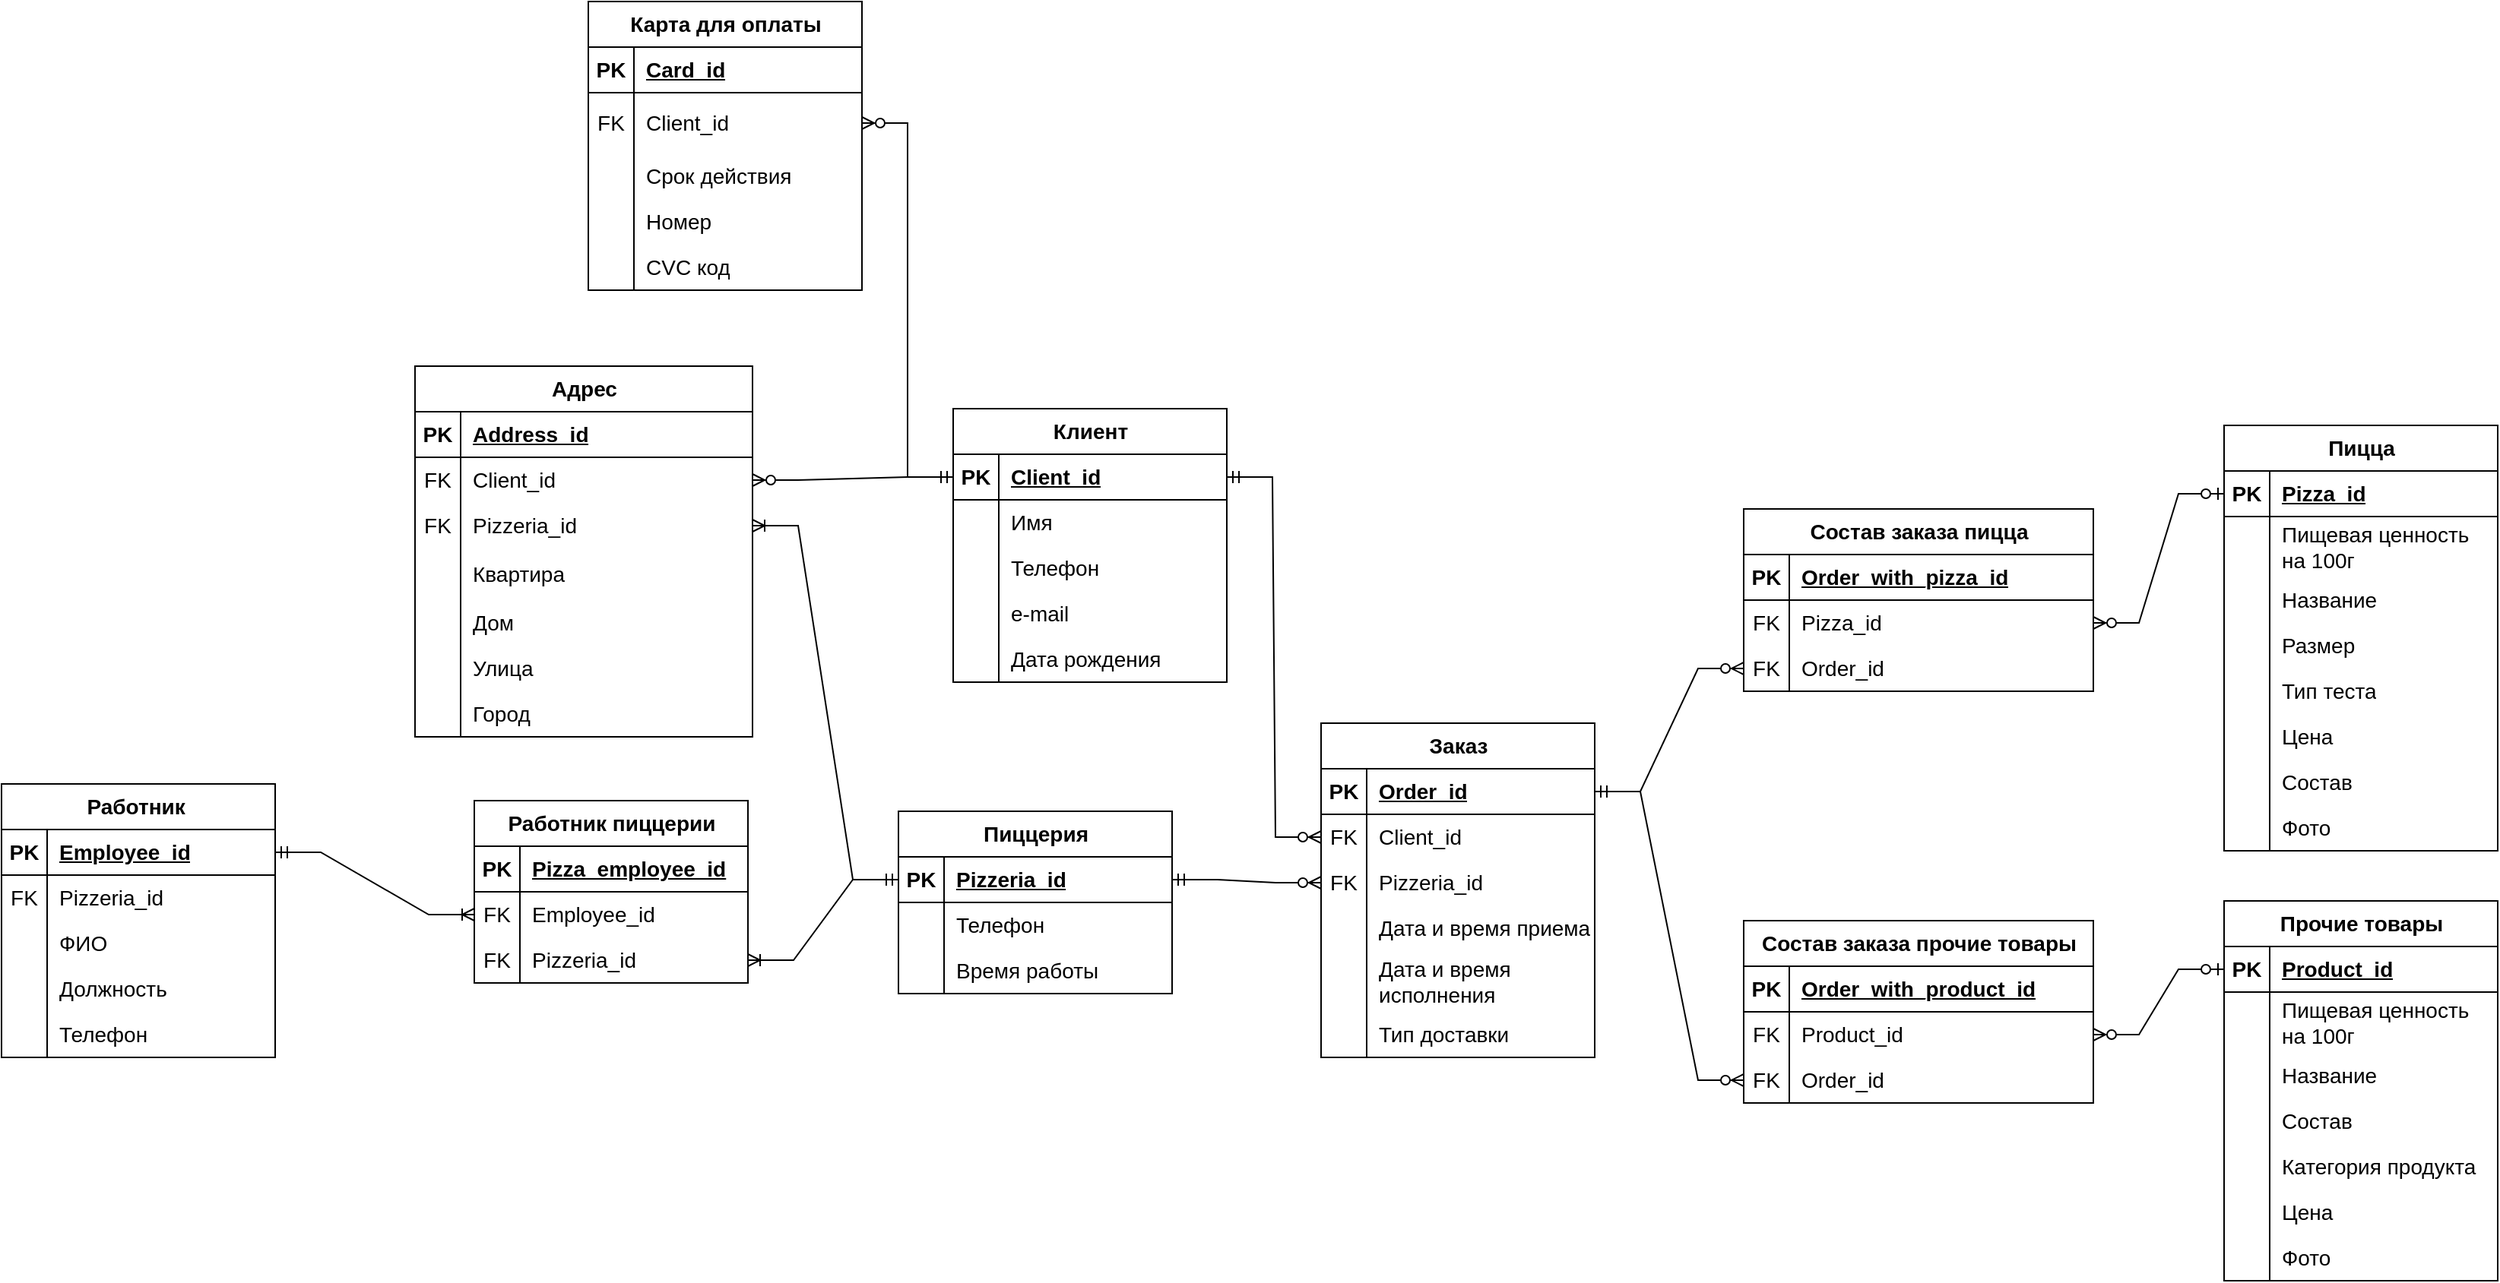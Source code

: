 <mxfile version="24.7.17">
  <diagram name="Страница — 1" id="Knk2R4aBQfTEILrEU1pZ">
    <mxGraphModel dx="2174" dy="1181" grid="0" gridSize="10" guides="1" tooltips="1" connect="1" arrows="1" fold="1" page="0" pageScale="1" pageWidth="827" pageHeight="1169" math="0" shadow="0">
      <root>
        <mxCell id="0" />
        <mxCell id="1" parent="0" />
        <mxCell id="cXzVHH9WFfCibHeN8Z9Y-1" value="Карта для оплаты" style="shape=table;startSize=30;container=1;collapsible=1;childLayout=tableLayout;fixedRows=1;rowLines=0;fontStyle=1;align=center;resizeLast=1;html=1;fontSize=14;" parent="1" vertex="1">
          <mxGeometry x="75" width="180" height="190" as="geometry">
            <mxRectangle x="10" y="20" width="140" height="30" as="alternateBounds" />
          </mxGeometry>
        </mxCell>
        <mxCell id="cXzVHH9WFfCibHeN8Z9Y-2" value="" style="shape=tableRow;horizontal=0;startSize=0;swimlaneHead=0;swimlaneBody=0;fillColor=none;collapsible=0;dropTarget=0;points=[[0,0.5],[1,0.5]];portConstraint=eastwest;top=0;left=0;right=0;bottom=1;fontSize=14;" parent="cXzVHH9WFfCibHeN8Z9Y-1" vertex="1">
          <mxGeometry y="30" width="180" height="30" as="geometry" />
        </mxCell>
        <mxCell id="cXzVHH9WFfCibHeN8Z9Y-3" value="PK" style="shape=partialRectangle;connectable=0;fillColor=none;top=0;left=0;bottom=0;right=0;fontStyle=1;overflow=hidden;whiteSpace=wrap;html=1;fontSize=14;" parent="cXzVHH9WFfCibHeN8Z9Y-2" vertex="1">
          <mxGeometry width="30" height="30" as="geometry">
            <mxRectangle width="30" height="30" as="alternateBounds" />
          </mxGeometry>
        </mxCell>
        <mxCell id="cXzVHH9WFfCibHeN8Z9Y-4" value="Card_id" style="shape=partialRectangle;connectable=0;fillColor=none;top=0;left=0;bottom=0;right=0;align=left;spacingLeft=6;fontStyle=5;overflow=hidden;whiteSpace=wrap;html=1;fontSize=14;" parent="cXzVHH9WFfCibHeN8Z9Y-2" vertex="1">
          <mxGeometry x="30" width="150" height="30" as="geometry">
            <mxRectangle width="150" height="30" as="alternateBounds" />
          </mxGeometry>
        </mxCell>
        <mxCell id="cXzVHH9WFfCibHeN8Z9Y-5" value="" style="shape=tableRow;horizontal=0;startSize=0;swimlaneHead=0;swimlaneBody=0;fillColor=none;collapsible=0;dropTarget=0;points=[[0,0.5],[1,0.5]];portConstraint=eastwest;top=0;left=0;right=0;bottom=0;fontSize=14;" parent="cXzVHH9WFfCibHeN8Z9Y-1" vertex="1">
          <mxGeometry y="60" width="180" height="40" as="geometry" />
        </mxCell>
        <mxCell id="cXzVHH9WFfCibHeN8Z9Y-6" value="FK" style="shape=partialRectangle;connectable=0;fillColor=none;top=0;left=0;bottom=0;right=0;editable=1;overflow=hidden;whiteSpace=wrap;html=1;fontSize=14;" parent="cXzVHH9WFfCibHeN8Z9Y-5" vertex="1">
          <mxGeometry width="30" height="40" as="geometry">
            <mxRectangle width="30" height="40" as="alternateBounds" />
          </mxGeometry>
        </mxCell>
        <mxCell id="cXzVHH9WFfCibHeN8Z9Y-7" value="Client_id" style="shape=partialRectangle;connectable=0;fillColor=none;top=0;left=0;bottom=0;right=0;align=left;spacingLeft=6;overflow=hidden;whiteSpace=wrap;html=1;fontSize=14;" parent="cXzVHH9WFfCibHeN8Z9Y-5" vertex="1">
          <mxGeometry x="30" width="150" height="40" as="geometry">
            <mxRectangle width="150" height="40" as="alternateBounds" />
          </mxGeometry>
        </mxCell>
        <mxCell id="cXzVHH9WFfCibHeN8Z9Y-8" value="" style="shape=tableRow;horizontal=0;startSize=0;swimlaneHead=0;swimlaneBody=0;fillColor=none;collapsible=0;dropTarget=0;points=[[0,0.5],[1,0.5]];portConstraint=eastwest;top=0;left=0;right=0;bottom=0;fontSize=14;" parent="cXzVHH9WFfCibHeN8Z9Y-1" vertex="1">
          <mxGeometry y="100" width="180" height="30" as="geometry" />
        </mxCell>
        <mxCell id="cXzVHH9WFfCibHeN8Z9Y-9" value="" style="shape=partialRectangle;connectable=0;fillColor=none;top=0;left=0;bottom=0;right=0;editable=1;overflow=hidden;whiteSpace=wrap;html=1;fontSize=14;" parent="cXzVHH9WFfCibHeN8Z9Y-8" vertex="1">
          <mxGeometry width="30" height="30" as="geometry">
            <mxRectangle width="30" height="30" as="alternateBounds" />
          </mxGeometry>
        </mxCell>
        <mxCell id="cXzVHH9WFfCibHeN8Z9Y-10" value="Срок действия" style="shape=partialRectangle;connectable=0;fillColor=none;top=0;left=0;bottom=0;right=0;align=left;spacingLeft=6;overflow=hidden;whiteSpace=wrap;html=1;fontSize=14;" parent="cXzVHH9WFfCibHeN8Z9Y-8" vertex="1">
          <mxGeometry x="30" width="150" height="30" as="geometry">
            <mxRectangle width="150" height="30" as="alternateBounds" />
          </mxGeometry>
        </mxCell>
        <mxCell id="cXzVHH9WFfCibHeN8Z9Y-11" value="" style="shape=tableRow;horizontal=0;startSize=0;swimlaneHead=0;swimlaneBody=0;fillColor=none;collapsible=0;dropTarget=0;points=[[0,0.5],[1,0.5]];portConstraint=eastwest;top=0;left=0;right=0;bottom=0;fontSize=14;" parent="cXzVHH9WFfCibHeN8Z9Y-1" vertex="1">
          <mxGeometry y="130" width="180" height="30" as="geometry" />
        </mxCell>
        <mxCell id="cXzVHH9WFfCibHeN8Z9Y-12" value="" style="shape=partialRectangle;connectable=0;fillColor=none;top=0;left=0;bottom=0;right=0;editable=1;overflow=hidden;whiteSpace=wrap;html=1;fontSize=14;" parent="cXzVHH9WFfCibHeN8Z9Y-11" vertex="1">
          <mxGeometry width="30" height="30" as="geometry">
            <mxRectangle width="30" height="30" as="alternateBounds" />
          </mxGeometry>
        </mxCell>
        <mxCell id="cXzVHH9WFfCibHeN8Z9Y-13" value="Номер" style="shape=partialRectangle;connectable=0;fillColor=none;top=0;left=0;bottom=0;right=0;align=left;spacingLeft=6;overflow=hidden;whiteSpace=wrap;html=1;fontSize=14;" parent="cXzVHH9WFfCibHeN8Z9Y-11" vertex="1">
          <mxGeometry x="30" width="150" height="30" as="geometry">
            <mxRectangle width="150" height="30" as="alternateBounds" />
          </mxGeometry>
        </mxCell>
        <mxCell id="cXzVHH9WFfCibHeN8Z9Y-22" style="shape=tableRow;horizontal=0;startSize=0;swimlaneHead=0;swimlaneBody=0;fillColor=none;collapsible=0;dropTarget=0;points=[[0,0.5],[1,0.5]];portConstraint=eastwest;top=0;left=0;right=0;bottom=0;fontSize=14;" parent="cXzVHH9WFfCibHeN8Z9Y-1" vertex="1">
          <mxGeometry y="160" width="180" height="30" as="geometry" />
        </mxCell>
        <mxCell id="cXzVHH9WFfCibHeN8Z9Y-23" style="shape=partialRectangle;connectable=0;fillColor=none;top=0;left=0;bottom=0;right=0;editable=1;overflow=hidden;whiteSpace=wrap;html=1;fontSize=14;" parent="cXzVHH9WFfCibHeN8Z9Y-22" vertex="1">
          <mxGeometry width="30" height="30" as="geometry">
            <mxRectangle width="30" height="30" as="alternateBounds" />
          </mxGeometry>
        </mxCell>
        <mxCell id="cXzVHH9WFfCibHeN8Z9Y-24" value="СVC код" style="shape=partialRectangle;connectable=0;fillColor=none;top=0;left=0;bottom=0;right=0;align=left;spacingLeft=6;overflow=hidden;whiteSpace=wrap;html=1;fontSize=14;" parent="cXzVHH9WFfCibHeN8Z9Y-22" vertex="1">
          <mxGeometry x="30" width="150" height="30" as="geometry">
            <mxRectangle width="150" height="30" as="alternateBounds" />
          </mxGeometry>
        </mxCell>
        <mxCell id="cXzVHH9WFfCibHeN8Z9Y-26" value="Адрес" style="shape=table;startSize=30;container=1;collapsible=1;childLayout=tableLayout;fixedRows=1;rowLines=0;fontStyle=1;align=center;resizeLast=1;html=1;fontSize=14;" parent="1" vertex="1">
          <mxGeometry x="-39" y="240" width="222" height="244" as="geometry" />
        </mxCell>
        <mxCell id="cXzVHH9WFfCibHeN8Z9Y-27" value="" style="shape=tableRow;horizontal=0;startSize=0;swimlaneHead=0;swimlaneBody=0;fillColor=none;collapsible=0;dropTarget=0;points=[[0,0.5],[1,0.5]];portConstraint=eastwest;top=0;left=0;right=0;bottom=1;fontSize=14;" parent="cXzVHH9WFfCibHeN8Z9Y-26" vertex="1">
          <mxGeometry y="30" width="222" height="30" as="geometry" />
        </mxCell>
        <mxCell id="cXzVHH9WFfCibHeN8Z9Y-28" value="PK" style="shape=partialRectangle;connectable=0;fillColor=none;top=0;left=0;bottom=0;right=0;fontStyle=1;overflow=hidden;whiteSpace=wrap;html=1;fontSize=14;" parent="cXzVHH9WFfCibHeN8Z9Y-27" vertex="1">
          <mxGeometry width="30" height="30" as="geometry">
            <mxRectangle width="30" height="30" as="alternateBounds" />
          </mxGeometry>
        </mxCell>
        <mxCell id="cXzVHH9WFfCibHeN8Z9Y-29" value="Address_id" style="shape=partialRectangle;connectable=0;fillColor=none;top=0;left=0;bottom=0;right=0;align=left;spacingLeft=6;fontStyle=5;overflow=hidden;whiteSpace=wrap;html=1;fontSize=14;" parent="cXzVHH9WFfCibHeN8Z9Y-27" vertex="1">
          <mxGeometry x="30" width="192" height="30" as="geometry">
            <mxRectangle width="192" height="30" as="alternateBounds" />
          </mxGeometry>
        </mxCell>
        <mxCell id="cXzVHH9WFfCibHeN8Z9Y-30" value="" style="shape=tableRow;horizontal=0;startSize=0;swimlaneHead=0;swimlaneBody=0;fillColor=none;collapsible=0;dropTarget=0;points=[[0,0.5],[1,0.5]];portConstraint=eastwest;top=0;left=0;right=0;bottom=0;fontSize=14;" parent="cXzVHH9WFfCibHeN8Z9Y-26" vertex="1">
          <mxGeometry y="60" width="222" height="30" as="geometry" />
        </mxCell>
        <mxCell id="cXzVHH9WFfCibHeN8Z9Y-31" value="FK" style="shape=partialRectangle;connectable=0;fillColor=none;top=0;left=0;bottom=0;right=0;editable=1;overflow=hidden;whiteSpace=wrap;html=1;fontSize=14;" parent="cXzVHH9WFfCibHeN8Z9Y-30" vertex="1">
          <mxGeometry width="30" height="30" as="geometry">
            <mxRectangle width="30" height="30" as="alternateBounds" />
          </mxGeometry>
        </mxCell>
        <mxCell id="cXzVHH9WFfCibHeN8Z9Y-32" value="Client_id" style="shape=partialRectangle;connectable=0;fillColor=none;top=0;left=0;bottom=0;right=0;align=left;spacingLeft=6;overflow=hidden;whiteSpace=wrap;html=1;fontSize=14;" parent="cXzVHH9WFfCibHeN8Z9Y-30" vertex="1">
          <mxGeometry x="30" width="192" height="30" as="geometry">
            <mxRectangle width="192" height="30" as="alternateBounds" />
          </mxGeometry>
        </mxCell>
        <mxCell id="ogTVsCaCkDwTtQ3dflpK-44" style="shape=tableRow;horizontal=0;startSize=0;swimlaneHead=0;swimlaneBody=0;fillColor=none;collapsible=0;dropTarget=0;points=[[0,0.5],[1,0.5]];portConstraint=eastwest;top=0;left=0;right=0;bottom=0;fontSize=14;" vertex="1" parent="cXzVHH9WFfCibHeN8Z9Y-26">
          <mxGeometry y="90" width="222" height="30" as="geometry" />
        </mxCell>
        <mxCell id="ogTVsCaCkDwTtQ3dflpK-45" value="FK" style="shape=partialRectangle;connectable=0;fillColor=none;top=0;left=0;bottom=0;right=0;editable=1;overflow=hidden;whiteSpace=wrap;html=1;fontSize=14;" vertex="1" parent="ogTVsCaCkDwTtQ3dflpK-44">
          <mxGeometry width="30" height="30" as="geometry">
            <mxRectangle width="30" height="30" as="alternateBounds" />
          </mxGeometry>
        </mxCell>
        <mxCell id="ogTVsCaCkDwTtQ3dflpK-46" value="Pizzeria_id" style="shape=partialRectangle;connectable=0;fillColor=none;top=0;left=0;bottom=0;right=0;align=left;spacingLeft=6;overflow=hidden;whiteSpace=wrap;html=1;fontSize=14;" vertex="1" parent="ogTVsCaCkDwTtQ3dflpK-44">
          <mxGeometry x="30" width="192" height="30" as="geometry">
            <mxRectangle width="192" height="30" as="alternateBounds" />
          </mxGeometry>
        </mxCell>
        <mxCell id="cXzVHH9WFfCibHeN8Z9Y-33" value="" style="shape=tableRow;horizontal=0;startSize=0;swimlaneHead=0;swimlaneBody=0;fillColor=none;collapsible=0;dropTarget=0;points=[[0,0.5],[1,0.5]];portConstraint=eastwest;top=0;left=0;right=0;bottom=0;fontSize=14;" parent="cXzVHH9WFfCibHeN8Z9Y-26" vertex="1">
          <mxGeometry y="120" width="222" height="34" as="geometry" />
        </mxCell>
        <mxCell id="cXzVHH9WFfCibHeN8Z9Y-34" value="" style="shape=partialRectangle;connectable=0;fillColor=none;top=0;left=0;bottom=0;right=0;editable=1;overflow=hidden;whiteSpace=wrap;html=1;fontSize=14;" parent="cXzVHH9WFfCibHeN8Z9Y-33" vertex="1">
          <mxGeometry width="30" height="34" as="geometry">
            <mxRectangle width="30" height="34" as="alternateBounds" />
          </mxGeometry>
        </mxCell>
        <mxCell id="cXzVHH9WFfCibHeN8Z9Y-35" value="Квартира" style="shape=partialRectangle;connectable=0;fillColor=none;top=0;left=0;bottom=0;right=0;align=left;spacingLeft=6;overflow=hidden;whiteSpace=wrap;html=1;fontSize=14;" parent="cXzVHH9WFfCibHeN8Z9Y-33" vertex="1">
          <mxGeometry x="30" width="192" height="34" as="geometry">
            <mxRectangle width="192" height="34" as="alternateBounds" />
          </mxGeometry>
        </mxCell>
        <mxCell id="cXzVHH9WFfCibHeN8Z9Y-36" value="" style="shape=tableRow;horizontal=0;startSize=0;swimlaneHead=0;swimlaneBody=0;fillColor=none;collapsible=0;dropTarget=0;points=[[0,0.5],[1,0.5]];portConstraint=eastwest;top=0;left=0;right=0;bottom=0;fontSize=14;" parent="cXzVHH9WFfCibHeN8Z9Y-26" vertex="1">
          <mxGeometry y="154" width="222" height="30" as="geometry" />
        </mxCell>
        <mxCell id="cXzVHH9WFfCibHeN8Z9Y-37" value="" style="shape=partialRectangle;connectable=0;fillColor=none;top=0;left=0;bottom=0;right=0;editable=1;overflow=hidden;whiteSpace=wrap;html=1;fontSize=14;" parent="cXzVHH9WFfCibHeN8Z9Y-36" vertex="1">
          <mxGeometry width="30" height="30" as="geometry">
            <mxRectangle width="30" height="30" as="alternateBounds" />
          </mxGeometry>
        </mxCell>
        <mxCell id="cXzVHH9WFfCibHeN8Z9Y-38" value="Дом" style="shape=partialRectangle;connectable=0;fillColor=none;top=0;left=0;bottom=0;right=0;align=left;spacingLeft=6;overflow=hidden;whiteSpace=wrap;html=1;fontSize=14;" parent="cXzVHH9WFfCibHeN8Z9Y-36" vertex="1">
          <mxGeometry x="30" width="192" height="30" as="geometry">
            <mxRectangle width="192" height="30" as="alternateBounds" />
          </mxGeometry>
        </mxCell>
        <mxCell id="cXzVHH9WFfCibHeN8Z9Y-42" style="shape=tableRow;horizontal=0;startSize=0;swimlaneHead=0;swimlaneBody=0;fillColor=none;collapsible=0;dropTarget=0;points=[[0,0.5],[1,0.5]];portConstraint=eastwest;top=0;left=0;right=0;bottom=0;fontSize=14;" parent="cXzVHH9WFfCibHeN8Z9Y-26" vertex="1">
          <mxGeometry y="184" width="222" height="30" as="geometry" />
        </mxCell>
        <mxCell id="cXzVHH9WFfCibHeN8Z9Y-43" style="shape=partialRectangle;connectable=0;fillColor=none;top=0;left=0;bottom=0;right=0;editable=1;overflow=hidden;whiteSpace=wrap;html=1;fontSize=14;" parent="cXzVHH9WFfCibHeN8Z9Y-42" vertex="1">
          <mxGeometry width="30" height="30" as="geometry">
            <mxRectangle width="30" height="30" as="alternateBounds" />
          </mxGeometry>
        </mxCell>
        <mxCell id="cXzVHH9WFfCibHeN8Z9Y-44" value="Улица" style="shape=partialRectangle;connectable=0;fillColor=none;top=0;left=0;bottom=0;right=0;align=left;spacingLeft=6;overflow=hidden;whiteSpace=wrap;html=1;fontSize=14;" parent="cXzVHH9WFfCibHeN8Z9Y-42" vertex="1">
          <mxGeometry x="30" width="192" height="30" as="geometry">
            <mxRectangle width="192" height="30" as="alternateBounds" />
          </mxGeometry>
        </mxCell>
        <mxCell id="cXzVHH9WFfCibHeN8Z9Y-45" style="shape=tableRow;horizontal=0;startSize=0;swimlaneHead=0;swimlaneBody=0;fillColor=none;collapsible=0;dropTarget=0;points=[[0,0.5],[1,0.5]];portConstraint=eastwest;top=0;left=0;right=0;bottom=0;fontSize=14;" parent="cXzVHH9WFfCibHeN8Z9Y-26" vertex="1">
          <mxGeometry y="214" width="222" height="30" as="geometry" />
        </mxCell>
        <mxCell id="cXzVHH9WFfCibHeN8Z9Y-46" style="shape=partialRectangle;connectable=0;fillColor=none;top=0;left=0;bottom=0;right=0;editable=1;overflow=hidden;whiteSpace=wrap;html=1;fontSize=14;" parent="cXzVHH9WFfCibHeN8Z9Y-45" vertex="1">
          <mxGeometry width="30" height="30" as="geometry">
            <mxRectangle width="30" height="30" as="alternateBounds" />
          </mxGeometry>
        </mxCell>
        <mxCell id="cXzVHH9WFfCibHeN8Z9Y-47" value="Город" style="shape=partialRectangle;connectable=0;fillColor=none;top=0;left=0;bottom=0;right=0;align=left;spacingLeft=6;overflow=hidden;whiteSpace=wrap;html=1;fontSize=14;" parent="cXzVHH9WFfCibHeN8Z9Y-45" vertex="1">
          <mxGeometry x="30" width="192" height="30" as="geometry">
            <mxRectangle width="192" height="30" as="alternateBounds" />
          </mxGeometry>
        </mxCell>
        <mxCell id="cXzVHH9WFfCibHeN8Z9Y-49" value="Клиент" style="shape=table;startSize=30;container=1;collapsible=1;childLayout=tableLayout;fixedRows=1;rowLines=0;fontStyle=1;align=center;resizeLast=1;html=1;fontSize=14;" parent="1" vertex="1">
          <mxGeometry x="315" y="268" width="180" height="180" as="geometry" />
        </mxCell>
        <mxCell id="cXzVHH9WFfCibHeN8Z9Y-50" value="" style="shape=tableRow;horizontal=0;startSize=0;swimlaneHead=0;swimlaneBody=0;fillColor=none;collapsible=0;dropTarget=0;points=[[0,0.5],[1,0.5]];portConstraint=eastwest;top=0;left=0;right=0;bottom=1;fontSize=14;" parent="cXzVHH9WFfCibHeN8Z9Y-49" vertex="1">
          <mxGeometry y="30" width="180" height="30" as="geometry" />
        </mxCell>
        <mxCell id="cXzVHH9WFfCibHeN8Z9Y-51" value="PK" style="shape=partialRectangle;connectable=0;fillColor=none;top=0;left=0;bottom=0;right=0;fontStyle=1;overflow=hidden;whiteSpace=wrap;html=1;fontSize=14;" parent="cXzVHH9WFfCibHeN8Z9Y-50" vertex="1">
          <mxGeometry width="30" height="30" as="geometry">
            <mxRectangle width="30" height="30" as="alternateBounds" />
          </mxGeometry>
        </mxCell>
        <mxCell id="cXzVHH9WFfCibHeN8Z9Y-52" value="Client_id" style="shape=partialRectangle;connectable=0;fillColor=none;top=0;left=0;bottom=0;right=0;align=left;spacingLeft=6;fontStyle=5;overflow=hidden;whiteSpace=wrap;html=1;fontSize=14;" parent="cXzVHH9WFfCibHeN8Z9Y-50" vertex="1">
          <mxGeometry x="30" width="150" height="30" as="geometry">
            <mxRectangle width="150" height="30" as="alternateBounds" />
          </mxGeometry>
        </mxCell>
        <mxCell id="cXzVHH9WFfCibHeN8Z9Y-53" value="" style="shape=tableRow;horizontal=0;startSize=0;swimlaneHead=0;swimlaneBody=0;fillColor=none;collapsible=0;dropTarget=0;points=[[0,0.5],[1,0.5]];portConstraint=eastwest;top=0;left=0;right=0;bottom=0;fontSize=14;" parent="cXzVHH9WFfCibHeN8Z9Y-49" vertex="1">
          <mxGeometry y="60" width="180" height="30" as="geometry" />
        </mxCell>
        <mxCell id="cXzVHH9WFfCibHeN8Z9Y-54" value="" style="shape=partialRectangle;connectable=0;fillColor=none;top=0;left=0;bottom=0;right=0;editable=1;overflow=hidden;whiteSpace=wrap;html=1;fontSize=14;" parent="cXzVHH9WFfCibHeN8Z9Y-53" vertex="1">
          <mxGeometry width="30" height="30" as="geometry">
            <mxRectangle width="30" height="30" as="alternateBounds" />
          </mxGeometry>
        </mxCell>
        <mxCell id="cXzVHH9WFfCibHeN8Z9Y-55" value="Имя" style="shape=partialRectangle;connectable=0;fillColor=none;top=0;left=0;bottom=0;right=0;align=left;spacingLeft=6;overflow=hidden;whiteSpace=wrap;html=1;fontSize=14;" parent="cXzVHH9WFfCibHeN8Z9Y-53" vertex="1">
          <mxGeometry x="30" width="150" height="30" as="geometry">
            <mxRectangle width="150" height="30" as="alternateBounds" />
          </mxGeometry>
        </mxCell>
        <mxCell id="cXzVHH9WFfCibHeN8Z9Y-56" value="" style="shape=tableRow;horizontal=0;startSize=0;swimlaneHead=0;swimlaneBody=0;fillColor=none;collapsible=0;dropTarget=0;points=[[0,0.5],[1,0.5]];portConstraint=eastwest;top=0;left=0;right=0;bottom=0;fontSize=14;" parent="cXzVHH9WFfCibHeN8Z9Y-49" vertex="1">
          <mxGeometry y="90" width="180" height="30" as="geometry" />
        </mxCell>
        <mxCell id="cXzVHH9WFfCibHeN8Z9Y-57" value="" style="shape=partialRectangle;connectable=0;fillColor=none;top=0;left=0;bottom=0;right=0;editable=1;overflow=hidden;whiteSpace=wrap;html=1;fontSize=14;" parent="cXzVHH9WFfCibHeN8Z9Y-56" vertex="1">
          <mxGeometry width="30" height="30" as="geometry">
            <mxRectangle width="30" height="30" as="alternateBounds" />
          </mxGeometry>
        </mxCell>
        <mxCell id="cXzVHH9WFfCibHeN8Z9Y-58" value="Телефон" style="shape=partialRectangle;connectable=0;fillColor=none;top=0;left=0;bottom=0;right=0;align=left;spacingLeft=6;overflow=hidden;whiteSpace=wrap;html=1;fontSize=14;" parent="cXzVHH9WFfCibHeN8Z9Y-56" vertex="1">
          <mxGeometry x="30" width="150" height="30" as="geometry">
            <mxRectangle width="150" height="30" as="alternateBounds" />
          </mxGeometry>
        </mxCell>
        <mxCell id="cXzVHH9WFfCibHeN8Z9Y-59" value="" style="shape=tableRow;horizontal=0;startSize=0;swimlaneHead=0;swimlaneBody=0;fillColor=none;collapsible=0;dropTarget=0;points=[[0,0.5],[1,0.5]];portConstraint=eastwest;top=0;left=0;right=0;bottom=0;fontSize=14;" parent="cXzVHH9WFfCibHeN8Z9Y-49" vertex="1">
          <mxGeometry y="120" width="180" height="30" as="geometry" />
        </mxCell>
        <mxCell id="cXzVHH9WFfCibHeN8Z9Y-60" value="" style="shape=partialRectangle;connectable=0;fillColor=none;top=0;left=0;bottom=0;right=0;editable=1;overflow=hidden;whiteSpace=wrap;html=1;fontSize=14;" parent="cXzVHH9WFfCibHeN8Z9Y-59" vertex="1">
          <mxGeometry width="30" height="30" as="geometry">
            <mxRectangle width="30" height="30" as="alternateBounds" />
          </mxGeometry>
        </mxCell>
        <mxCell id="cXzVHH9WFfCibHeN8Z9Y-61" value="e-mail" style="shape=partialRectangle;connectable=0;fillColor=none;top=0;left=0;bottom=0;right=0;align=left;spacingLeft=6;overflow=hidden;whiteSpace=wrap;html=1;fontSize=14;" parent="cXzVHH9WFfCibHeN8Z9Y-59" vertex="1">
          <mxGeometry x="30" width="150" height="30" as="geometry">
            <mxRectangle width="150" height="30" as="alternateBounds" />
          </mxGeometry>
        </mxCell>
        <mxCell id="cXzVHH9WFfCibHeN8Z9Y-62" style="shape=tableRow;horizontal=0;startSize=0;swimlaneHead=0;swimlaneBody=0;fillColor=none;collapsible=0;dropTarget=0;points=[[0,0.5],[1,0.5]];portConstraint=eastwest;top=0;left=0;right=0;bottom=0;fontSize=14;" parent="cXzVHH9WFfCibHeN8Z9Y-49" vertex="1">
          <mxGeometry y="150" width="180" height="30" as="geometry" />
        </mxCell>
        <mxCell id="cXzVHH9WFfCibHeN8Z9Y-63" style="shape=partialRectangle;connectable=0;fillColor=none;top=0;left=0;bottom=0;right=0;editable=1;overflow=hidden;whiteSpace=wrap;html=1;fontSize=14;" parent="cXzVHH9WFfCibHeN8Z9Y-62" vertex="1">
          <mxGeometry width="30" height="30" as="geometry">
            <mxRectangle width="30" height="30" as="alternateBounds" />
          </mxGeometry>
        </mxCell>
        <mxCell id="cXzVHH9WFfCibHeN8Z9Y-64" value="Дата рождения" style="shape=partialRectangle;connectable=0;fillColor=none;top=0;left=0;bottom=0;right=0;align=left;spacingLeft=6;overflow=hidden;whiteSpace=wrap;html=1;fontSize=14;" parent="cXzVHH9WFfCibHeN8Z9Y-62" vertex="1">
          <mxGeometry x="30" width="150" height="30" as="geometry">
            <mxRectangle width="150" height="30" as="alternateBounds" />
          </mxGeometry>
        </mxCell>
        <mxCell id="cXzVHH9WFfCibHeN8Z9Y-65" value="Заказ" style="shape=table;startSize=30;container=1;collapsible=1;childLayout=tableLayout;fixedRows=1;rowLines=0;fontStyle=1;align=center;resizeLast=1;html=1;fontSize=14;" parent="1" vertex="1">
          <mxGeometry x="557" y="475" width="180" height="220" as="geometry" />
        </mxCell>
        <mxCell id="cXzVHH9WFfCibHeN8Z9Y-66" value="" style="shape=tableRow;horizontal=0;startSize=0;swimlaneHead=0;swimlaneBody=0;fillColor=none;collapsible=0;dropTarget=0;points=[[0,0.5],[1,0.5]];portConstraint=eastwest;top=0;left=0;right=0;bottom=1;fontSize=14;" parent="cXzVHH9WFfCibHeN8Z9Y-65" vertex="1">
          <mxGeometry y="30" width="180" height="30" as="geometry" />
        </mxCell>
        <mxCell id="cXzVHH9WFfCibHeN8Z9Y-67" value="PK" style="shape=partialRectangle;connectable=0;fillColor=none;top=0;left=0;bottom=0;right=0;fontStyle=1;overflow=hidden;whiteSpace=wrap;html=1;fontSize=14;" parent="cXzVHH9WFfCibHeN8Z9Y-66" vertex="1">
          <mxGeometry width="30" height="30" as="geometry">
            <mxRectangle width="30" height="30" as="alternateBounds" />
          </mxGeometry>
        </mxCell>
        <mxCell id="cXzVHH9WFfCibHeN8Z9Y-68" value="Order_id" style="shape=partialRectangle;connectable=0;fillColor=none;top=0;left=0;bottom=0;right=0;align=left;spacingLeft=6;fontStyle=5;overflow=hidden;whiteSpace=wrap;html=1;fontSize=14;" parent="cXzVHH9WFfCibHeN8Z9Y-66" vertex="1">
          <mxGeometry x="30" width="150" height="30" as="geometry">
            <mxRectangle width="150" height="30" as="alternateBounds" />
          </mxGeometry>
        </mxCell>
        <mxCell id="cXzVHH9WFfCibHeN8Z9Y-69" value="" style="shape=tableRow;horizontal=0;startSize=0;swimlaneHead=0;swimlaneBody=0;fillColor=none;collapsible=0;dropTarget=0;points=[[0,0.5],[1,0.5]];portConstraint=eastwest;top=0;left=0;right=0;bottom=0;fontSize=14;" parent="cXzVHH9WFfCibHeN8Z9Y-65" vertex="1">
          <mxGeometry y="60" width="180" height="30" as="geometry" />
        </mxCell>
        <mxCell id="cXzVHH9WFfCibHeN8Z9Y-70" value="FK" style="shape=partialRectangle;connectable=0;fillColor=none;top=0;left=0;bottom=0;right=0;editable=1;overflow=hidden;whiteSpace=wrap;html=1;fontSize=14;" parent="cXzVHH9WFfCibHeN8Z9Y-69" vertex="1">
          <mxGeometry width="30" height="30" as="geometry">
            <mxRectangle width="30" height="30" as="alternateBounds" />
          </mxGeometry>
        </mxCell>
        <mxCell id="cXzVHH9WFfCibHeN8Z9Y-71" value="Client_id" style="shape=partialRectangle;connectable=0;fillColor=none;top=0;left=0;bottom=0;right=0;align=left;spacingLeft=6;overflow=hidden;whiteSpace=wrap;html=1;fontSize=14;" parent="cXzVHH9WFfCibHeN8Z9Y-69" vertex="1">
          <mxGeometry x="30" width="150" height="30" as="geometry">
            <mxRectangle width="150" height="30" as="alternateBounds" />
          </mxGeometry>
        </mxCell>
        <mxCell id="cXzVHH9WFfCibHeN8Z9Y-72" value="" style="shape=tableRow;horizontal=0;startSize=0;swimlaneHead=0;swimlaneBody=0;fillColor=none;collapsible=0;dropTarget=0;points=[[0,0.5],[1,0.5]];portConstraint=eastwest;top=0;left=0;right=0;bottom=0;fontSize=14;" parent="cXzVHH9WFfCibHeN8Z9Y-65" vertex="1">
          <mxGeometry y="90" width="180" height="30" as="geometry" />
        </mxCell>
        <mxCell id="cXzVHH9WFfCibHeN8Z9Y-73" value="FK" style="shape=partialRectangle;connectable=0;fillColor=none;top=0;left=0;bottom=0;right=0;editable=1;overflow=hidden;whiteSpace=wrap;html=1;fontSize=14;" parent="cXzVHH9WFfCibHeN8Z9Y-72" vertex="1">
          <mxGeometry width="30" height="30" as="geometry">
            <mxRectangle width="30" height="30" as="alternateBounds" />
          </mxGeometry>
        </mxCell>
        <mxCell id="cXzVHH9WFfCibHeN8Z9Y-74" value="Pizzeria_id" style="shape=partialRectangle;connectable=0;fillColor=none;top=0;left=0;bottom=0;right=0;align=left;spacingLeft=6;overflow=hidden;whiteSpace=wrap;html=1;fontSize=14;" parent="cXzVHH9WFfCibHeN8Z9Y-72" vertex="1">
          <mxGeometry x="30" width="150" height="30" as="geometry">
            <mxRectangle width="150" height="30" as="alternateBounds" />
          </mxGeometry>
        </mxCell>
        <mxCell id="cXzVHH9WFfCibHeN8Z9Y-75" value="" style="shape=tableRow;horizontal=0;startSize=0;swimlaneHead=0;swimlaneBody=0;fillColor=none;collapsible=0;dropTarget=0;points=[[0,0.5],[1,0.5]];portConstraint=eastwest;top=0;left=0;right=0;bottom=0;fontSize=14;" parent="cXzVHH9WFfCibHeN8Z9Y-65" vertex="1">
          <mxGeometry y="120" width="180" height="30" as="geometry" />
        </mxCell>
        <mxCell id="cXzVHH9WFfCibHeN8Z9Y-76" value="" style="shape=partialRectangle;connectable=0;fillColor=none;top=0;left=0;bottom=0;right=0;editable=1;overflow=hidden;whiteSpace=wrap;html=1;fontSize=14;" parent="cXzVHH9WFfCibHeN8Z9Y-75" vertex="1">
          <mxGeometry width="30" height="30" as="geometry">
            <mxRectangle width="30" height="30" as="alternateBounds" />
          </mxGeometry>
        </mxCell>
        <mxCell id="cXzVHH9WFfCibHeN8Z9Y-77" value="Дата и время приема" style="shape=partialRectangle;connectable=0;fillColor=none;top=0;left=0;bottom=0;right=0;align=left;spacingLeft=6;overflow=hidden;whiteSpace=wrap;html=1;fontSize=14;" parent="cXzVHH9WFfCibHeN8Z9Y-75" vertex="1">
          <mxGeometry x="30" width="150" height="30" as="geometry">
            <mxRectangle width="150" height="30" as="alternateBounds" />
          </mxGeometry>
        </mxCell>
        <mxCell id="cXzVHH9WFfCibHeN8Z9Y-78" style="shape=tableRow;horizontal=0;startSize=0;swimlaneHead=0;swimlaneBody=0;fillColor=none;collapsible=0;dropTarget=0;points=[[0,0.5],[1,0.5]];portConstraint=eastwest;top=0;left=0;right=0;bottom=0;fontSize=14;" parent="cXzVHH9WFfCibHeN8Z9Y-65" vertex="1">
          <mxGeometry y="150" width="180" height="40" as="geometry" />
        </mxCell>
        <mxCell id="cXzVHH9WFfCibHeN8Z9Y-79" style="shape=partialRectangle;connectable=0;fillColor=none;top=0;left=0;bottom=0;right=0;editable=1;overflow=hidden;whiteSpace=wrap;html=1;fontSize=14;" parent="cXzVHH9WFfCibHeN8Z9Y-78" vertex="1">
          <mxGeometry width="30" height="40" as="geometry">
            <mxRectangle width="30" height="40" as="alternateBounds" />
          </mxGeometry>
        </mxCell>
        <mxCell id="cXzVHH9WFfCibHeN8Z9Y-80" value="Дата и время исполнения" style="shape=partialRectangle;connectable=0;fillColor=none;top=0;left=0;bottom=0;right=0;align=left;spacingLeft=6;overflow=hidden;whiteSpace=wrap;html=1;fontSize=14;" parent="cXzVHH9WFfCibHeN8Z9Y-78" vertex="1">
          <mxGeometry x="30" width="150" height="40" as="geometry">
            <mxRectangle width="150" height="40" as="alternateBounds" />
          </mxGeometry>
        </mxCell>
        <mxCell id="cXzVHH9WFfCibHeN8Z9Y-81" style="shape=tableRow;horizontal=0;startSize=0;swimlaneHead=0;swimlaneBody=0;fillColor=none;collapsible=0;dropTarget=0;points=[[0,0.5],[1,0.5]];portConstraint=eastwest;top=0;left=0;right=0;bottom=0;fontSize=14;" parent="cXzVHH9WFfCibHeN8Z9Y-65" vertex="1">
          <mxGeometry y="190" width="180" height="30" as="geometry" />
        </mxCell>
        <mxCell id="cXzVHH9WFfCibHeN8Z9Y-82" style="shape=partialRectangle;connectable=0;fillColor=none;top=0;left=0;bottom=0;right=0;editable=1;overflow=hidden;whiteSpace=wrap;html=1;fontSize=14;" parent="cXzVHH9WFfCibHeN8Z9Y-81" vertex="1">
          <mxGeometry width="30" height="30" as="geometry">
            <mxRectangle width="30" height="30" as="alternateBounds" />
          </mxGeometry>
        </mxCell>
        <mxCell id="cXzVHH9WFfCibHeN8Z9Y-83" value="Тип доставки" style="shape=partialRectangle;connectable=0;fillColor=none;top=0;left=0;bottom=0;right=0;align=left;spacingLeft=6;overflow=hidden;whiteSpace=wrap;html=1;fontSize=14;" parent="cXzVHH9WFfCibHeN8Z9Y-81" vertex="1">
          <mxGeometry x="30" width="150" height="30" as="geometry">
            <mxRectangle width="150" height="30" as="alternateBounds" />
          </mxGeometry>
        </mxCell>
        <mxCell id="cXzVHH9WFfCibHeN8Z9Y-86" value="" style="edgeStyle=entityRelationEdgeStyle;fontSize=14;html=1;endArrow=ERzeroToMany;startArrow=ERmandOne;rounded=0;exitX=0;exitY=0.5;exitDx=0;exitDy=0;entryX=1;entryY=0.5;entryDx=0;entryDy=0;" parent="1" source="cXzVHH9WFfCibHeN8Z9Y-50" target="cXzVHH9WFfCibHeN8Z9Y-5" edge="1">
          <mxGeometry width="100" height="100" relative="1" as="geometry">
            <mxPoint x="215" y="213" as="sourcePoint" />
            <mxPoint x="190" y="100" as="targetPoint" />
            <Array as="points">
              <mxPoint x="252" y="75" />
            </Array>
          </mxGeometry>
        </mxCell>
        <mxCell id="cXzVHH9WFfCibHeN8Z9Y-89" value="Пицца" style="shape=table;startSize=30;container=1;collapsible=1;childLayout=tableLayout;fixedRows=1;rowLines=0;fontStyle=1;align=center;resizeLast=1;html=1;fontSize=14;" parent="1" vertex="1">
          <mxGeometry x="1151" y="279" width="180" height="280" as="geometry" />
        </mxCell>
        <mxCell id="cXzVHH9WFfCibHeN8Z9Y-90" value="" style="shape=tableRow;horizontal=0;startSize=0;swimlaneHead=0;swimlaneBody=0;fillColor=none;collapsible=0;dropTarget=0;points=[[0,0.5],[1,0.5]];portConstraint=eastwest;top=0;left=0;right=0;bottom=1;fontSize=14;" parent="cXzVHH9WFfCibHeN8Z9Y-89" vertex="1">
          <mxGeometry y="30" width="180" height="30" as="geometry" />
        </mxCell>
        <mxCell id="cXzVHH9WFfCibHeN8Z9Y-91" value="PK" style="shape=partialRectangle;connectable=0;fillColor=none;top=0;left=0;bottom=0;right=0;fontStyle=1;overflow=hidden;whiteSpace=wrap;html=1;fontSize=14;" parent="cXzVHH9WFfCibHeN8Z9Y-90" vertex="1">
          <mxGeometry width="30" height="30" as="geometry">
            <mxRectangle width="30" height="30" as="alternateBounds" />
          </mxGeometry>
        </mxCell>
        <mxCell id="cXzVHH9WFfCibHeN8Z9Y-92" value="Pizza_id" style="shape=partialRectangle;connectable=0;fillColor=none;top=0;left=0;bottom=0;right=0;align=left;spacingLeft=6;fontStyle=5;overflow=hidden;whiteSpace=wrap;html=1;fontSize=14;" parent="cXzVHH9WFfCibHeN8Z9Y-90" vertex="1">
          <mxGeometry x="30" width="150" height="30" as="geometry">
            <mxRectangle width="150" height="30" as="alternateBounds" />
          </mxGeometry>
        </mxCell>
        <mxCell id="cXzVHH9WFfCibHeN8Z9Y-93" value="" style="shape=tableRow;horizontal=0;startSize=0;swimlaneHead=0;swimlaneBody=0;fillColor=none;collapsible=0;dropTarget=0;points=[[0,0.5],[1,0.5]];portConstraint=eastwest;top=0;left=0;right=0;bottom=0;fontSize=14;" parent="cXzVHH9WFfCibHeN8Z9Y-89" vertex="1">
          <mxGeometry y="60" width="180" height="40" as="geometry" />
        </mxCell>
        <mxCell id="cXzVHH9WFfCibHeN8Z9Y-94" value="" style="shape=partialRectangle;connectable=0;fillColor=none;top=0;left=0;bottom=0;right=0;editable=1;overflow=hidden;whiteSpace=wrap;html=1;fontSize=14;" parent="cXzVHH9WFfCibHeN8Z9Y-93" vertex="1">
          <mxGeometry width="30" height="40" as="geometry">
            <mxRectangle width="30" height="40" as="alternateBounds" />
          </mxGeometry>
        </mxCell>
        <mxCell id="cXzVHH9WFfCibHeN8Z9Y-95" value="Пищевая ценность на 100г" style="shape=partialRectangle;connectable=0;fillColor=none;top=0;left=0;bottom=0;right=0;align=left;spacingLeft=6;overflow=hidden;whiteSpace=wrap;html=1;fontSize=14;" parent="cXzVHH9WFfCibHeN8Z9Y-93" vertex="1">
          <mxGeometry x="30" width="150" height="40" as="geometry">
            <mxRectangle width="150" height="40" as="alternateBounds" />
          </mxGeometry>
        </mxCell>
        <mxCell id="cXzVHH9WFfCibHeN8Z9Y-96" value="" style="shape=tableRow;horizontal=0;startSize=0;swimlaneHead=0;swimlaneBody=0;fillColor=none;collapsible=0;dropTarget=0;points=[[0,0.5],[1,0.5]];portConstraint=eastwest;top=0;left=0;right=0;bottom=0;fontSize=14;" parent="cXzVHH9WFfCibHeN8Z9Y-89" vertex="1">
          <mxGeometry y="100" width="180" height="30" as="geometry" />
        </mxCell>
        <mxCell id="cXzVHH9WFfCibHeN8Z9Y-97" value="" style="shape=partialRectangle;connectable=0;fillColor=none;top=0;left=0;bottom=0;right=0;editable=1;overflow=hidden;whiteSpace=wrap;html=1;fontSize=14;" parent="cXzVHH9WFfCibHeN8Z9Y-96" vertex="1">
          <mxGeometry width="30" height="30" as="geometry">
            <mxRectangle width="30" height="30" as="alternateBounds" />
          </mxGeometry>
        </mxCell>
        <mxCell id="cXzVHH9WFfCibHeN8Z9Y-98" value="Название" style="shape=partialRectangle;connectable=0;fillColor=none;top=0;left=0;bottom=0;right=0;align=left;spacingLeft=6;overflow=hidden;whiteSpace=wrap;html=1;fontSize=14;" parent="cXzVHH9WFfCibHeN8Z9Y-96" vertex="1">
          <mxGeometry x="30" width="150" height="30" as="geometry">
            <mxRectangle width="150" height="30" as="alternateBounds" />
          </mxGeometry>
        </mxCell>
        <mxCell id="cXzVHH9WFfCibHeN8Z9Y-99" value="" style="shape=tableRow;horizontal=0;startSize=0;swimlaneHead=0;swimlaneBody=0;fillColor=none;collapsible=0;dropTarget=0;points=[[0,0.5],[1,0.5]];portConstraint=eastwest;top=0;left=0;right=0;bottom=0;fontSize=14;" parent="cXzVHH9WFfCibHeN8Z9Y-89" vertex="1">
          <mxGeometry y="130" width="180" height="30" as="geometry" />
        </mxCell>
        <mxCell id="cXzVHH9WFfCibHeN8Z9Y-100" value="" style="shape=partialRectangle;connectable=0;fillColor=none;top=0;left=0;bottom=0;right=0;editable=1;overflow=hidden;whiteSpace=wrap;html=1;fontSize=14;" parent="cXzVHH9WFfCibHeN8Z9Y-99" vertex="1">
          <mxGeometry width="30" height="30" as="geometry">
            <mxRectangle width="30" height="30" as="alternateBounds" />
          </mxGeometry>
        </mxCell>
        <mxCell id="cXzVHH9WFfCibHeN8Z9Y-101" value="Размер" style="shape=partialRectangle;connectable=0;fillColor=none;top=0;left=0;bottom=0;right=0;align=left;spacingLeft=6;overflow=hidden;whiteSpace=wrap;html=1;fontSize=14;" parent="cXzVHH9WFfCibHeN8Z9Y-99" vertex="1">
          <mxGeometry x="30" width="150" height="30" as="geometry">
            <mxRectangle width="150" height="30" as="alternateBounds" />
          </mxGeometry>
        </mxCell>
        <mxCell id="cXzVHH9WFfCibHeN8Z9Y-108" style="shape=tableRow;horizontal=0;startSize=0;swimlaneHead=0;swimlaneBody=0;fillColor=none;collapsible=0;dropTarget=0;points=[[0,0.5],[1,0.5]];portConstraint=eastwest;top=0;left=0;right=0;bottom=0;fontSize=14;" parent="cXzVHH9WFfCibHeN8Z9Y-89" vertex="1">
          <mxGeometry y="160" width="180" height="30" as="geometry" />
        </mxCell>
        <mxCell id="cXzVHH9WFfCibHeN8Z9Y-109" style="shape=partialRectangle;connectable=0;fillColor=none;top=0;left=0;bottom=0;right=0;editable=1;overflow=hidden;whiteSpace=wrap;html=1;fontSize=14;" parent="cXzVHH9WFfCibHeN8Z9Y-108" vertex="1">
          <mxGeometry width="30" height="30" as="geometry">
            <mxRectangle width="30" height="30" as="alternateBounds" />
          </mxGeometry>
        </mxCell>
        <mxCell id="cXzVHH9WFfCibHeN8Z9Y-110" value="Тип теста" style="shape=partialRectangle;connectable=0;fillColor=none;top=0;left=0;bottom=0;right=0;align=left;spacingLeft=6;overflow=hidden;whiteSpace=wrap;html=1;fontSize=14;" parent="cXzVHH9WFfCibHeN8Z9Y-108" vertex="1">
          <mxGeometry x="30" width="150" height="30" as="geometry">
            <mxRectangle width="150" height="30" as="alternateBounds" />
          </mxGeometry>
        </mxCell>
        <mxCell id="cXzVHH9WFfCibHeN8Z9Y-105" style="shape=tableRow;horizontal=0;startSize=0;swimlaneHead=0;swimlaneBody=0;fillColor=none;collapsible=0;dropTarget=0;points=[[0,0.5],[1,0.5]];portConstraint=eastwest;top=0;left=0;right=0;bottom=0;fontSize=14;" parent="cXzVHH9WFfCibHeN8Z9Y-89" vertex="1">
          <mxGeometry y="190" width="180" height="30" as="geometry" />
        </mxCell>
        <mxCell id="cXzVHH9WFfCibHeN8Z9Y-106" style="shape=partialRectangle;connectable=0;fillColor=none;top=0;left=0;bottom=0;right=0;editable=1;overflow=hidden;whiteSpace=wrap;html=1;fontSize=14;" parent="cXzVHH9WFfCibHeN8Z9Y-105" vertex="1">
          <mxGeometry width="30" height="30" as="geometry">
            <mxRectangle width="30" height="30" as="alternateBounds" />
          </mxGeometry>
        </mxCell>
        <mxCell id="cXzVHH9WFfCibHeN8Z9Y-107" value="Цена" style="shape=partialRectangle;connectable=0;fillColor=none;top=0;left=0;bottom=0;right=0;align=left;spacingLeft=6;overflow=hidden;whiteSpace=wrap;html=1;fontSize=14;" parent="cXzVHH9WFfCibHeN8Z9Y-105" vertex="1">
          <mxGeometry x="30" width="150" height="30" as="geometry">
            <mxRectangle width="150" height="30" as="alternateBounds" />
          </mxGeometry>
        </mxCell>
        <mxCell id="cXzVHH9WFfCibHeN8Z9Y-102" style="shape=tableRow;horizontal=0;startSize=0;swimlaneHead=0;swimlaneBody=0;fillColor=none;collapsible=0;dropTarget=0;points=[[0,0.5],[1,0.5]];portConstraint=eastwest;top=0;left=0;right=0;bottom=0;fontSize=14;" parent="cXzVHH9WFfCibHeN8Z9Y-89" vertex="1">
          <mxGeometry y="220" width="180" height="30" as="geometry" />
        </mxCell>
        <mxCell id="cXzVHH9WFfCibHeN8Z9Y-103" style="shape=partialRectangle;connectable=0;fillColor=none;top=0;left=0;bottom=0;right=0;editable=1;overflow=hidden;whiteSpace=wrap;html=1;fontSize=14;" parent="cXzVHH9WFfCibHeN8Z9Y-102" vertex="1">
          <mxGeometry width="30" height="30" as="geometry">
            <mxRectangle width="30" height="30" as="alternateBounds" />
          </mxGeometry>
        </mxCell>
        <mxCell id="cXzVHH9WFfCibHeN8Z9Y-104" value="Состав" style="shape=partialRectangle;connectable=0;fillColor=none;top=0;left=0;bottom=0;right=0;align=left;spacingLeft=6;overflow=hidden;whiteSpace=wrap;html=1;fontSize=14;" parent="cXzVHH9WFfCibHeN8Z9Y-102" vertex="1">
          <mxGeometry x="30" width="150" height="30" as="geometry">
            <mxRectangle width="150" height="30" as="alternateBounds" />
          </mxGeometry>
        </mxCell>
        <mxCell id="cXzVHH9WFfCibHeN8Z9Y-111" style="shape=tableRow;horizontal=0;startSize=0;swimlaneHead=0;swimlaneBody=0;fillColor=none;collapsible=0;dropTarget=0;points=[[0,0.5],[1,0.5]];portConstraint=eastwest;top=0;left=0;right=0;bottom=0;fontSize=14;" parent="cXzVHH9WFfCibHeN8Z9Y-89" vertex="1">
          <mxGeometry y="250" width="180" height="30" as="geometry" />
        </mxCell>
        <mxCell id="cXzVHH9WFfCibHeN8Z9Y-112" style="shape=partialRectangle;connectable=0;fillColor=none;top=0;left=0;bottom=0;right=0;editable=1;overflow=hidden;whiteSpace=wrap;html=1;fontSize=14;" parent="cXzVHH9WFfCibHeN8Z9Y-111" vertex="1">
          <mxGeometry width="30" height="30" as="geometry">
            <mxRectangle width="30" height="30" as="alternateBounds" />
          </mxGeometry>
        </mxCell>
        <mxCell id="cXzVHH9WFfCibHeN8Z9Y-113" value="Фото" style="shape=partialRectangle;connectable=0;fillColor=none;top=0;left=0;bottom=0;right=0;align=left;spacingLeft=6;overflow=hidden;whiteSpace=wrap;html=1;fontSize=14;" parent="cXzVHH9WFfCibHeN8Z9Y-111" vertex="1">
          <mxGeometry x="30" width="150" height="30" as="geometry">
            <mxRectangle width="150" height="30" as="alternateBounds" />
          </mxGeometry>
        </mxCell>
        <mxCell id="cXzVHH9WFfCibHeN8Z9Y-114" value="Прочие товары" style="shape=table;startSize=30;container=1;collapsible=1;childLayout=tableLayout;fixedRows=1;rowLines=0;fontStyle=1;align=center;resizeLast=1;html=1;fontSize=14;" parent="1" vertex="1">
          <mxGeometry x="1151" y="592" width="180" height="250" as="geometry" />
        </mxCell>
        <mxCell id="cXzVHH9WFfCibHeN8Z9Y-115" value="" style="shape=tableRow;horizontal=0;startSize=0;swimlaneHead=0;swimlaneBody=0;fillColor=none;collapsible=0;dropTarget=0;points=[[0,0.5],[1,0.5]];portConstraint=eastwest;top=0;left=0;right=0;bottom=1;fontSize=14;" parent="cXzVHH9WFfCibHeN8Z9Y-114" vertex="1">
          <mxGeometry y="30" width="180" height="30" as="geometry" />
        </mxCell>
        <mxCell id="cXzVHH9WFfCibHeN8Z9Y-116" value="PK" style="shape=partialRectangle;connectable=0;fillColor=none;top=0;left=0;bottom=0;right=0;fontStyle=1;overflow=hidden;whiteSpace=wrap;html=1;fontSize=14;" parent="cXzVHH9WFfCibHeN8Z9Y-115" vertex="1">
          <mxGeometry width="30" height="30" as="geometry">
            <mxRectangle width="30" height="30" as="alternateBounds" />
          </mxGeometry>
        </mxCell>
        <mxCell id="cXzVHH9WFfCibHeN8Z9Y-117" value="Product_id" style="shape=partialRectangle;connectable=0;fillColor=none;top=0;left=0;bottom=0;right=0;align=left;spacingLeft=6;fontStyle=5;overflow=hidden;whiteSpace=wrap;html=1;fontSize=14;" parent="cXzVHH9WFfCibHeN8Z9Y-115" vertex="1">
          <mxGeometry x="30" width="150" height="30" as="geometry">
            <mxRectangle width="150" height="30" as="alternateBounds" />
          </mxGeometry>
        </mxCell>
        <mxCell id="cXzVHH9WFfCibHeN8Z9Y-118" value="" style="shape=tableRow;horizontal=0;startSize=0;swimlaneHead=0;swimlaneBody=0;fillColor=none;collapsible=0;dropTarget=0;points=[[0,0.5],[1,0.5]];portConstraint=eastwest;top=0;left=0;right=0;bottom=0;fontSize=14;" parent="cXzVHH9WFfCibHeN8Z9Y-114" vertex="1">
          <mxGeometry y="60" width="180" height="40" as="geometry" />
        </mxCell>
        <mxCell id="cXzVHH9WFfCibHeN8Z9Y-119" value="" style="shape=partialRectangle;connectable=0;fillColor=none;top=0;left=0;bottom=0;right=0;editable=1;overflow=hidden;whiteSpace=wrap;html=1;fontSize=14;" parent="cXzVHH9WFfCibHeN8Z9Y-118" vertex="1">
          <mxGeometry width="30" height="40" as="geometry">
            <mxRectangle width="30" height="40" as="alternateBounds" />
          </mxGeometry>
        </mxCell>
        <mxCell id="cXzVHH9WFfCibHeN8Z9Y-120" value="Пищевая ценность на 100г" style="shape=partialRectangle;connectable=0;fillColor=none;top=0;left=0;bottom=0;right=0;align=left;spacingLeft=6;overflow=hidden;whiteSpace=wrap;html=1;fontSize=14;" parent="cXzVHH9WFfCibHeN8Z9Y-118" vertex="1">
          <mxGeometry x="30" width="150" height="40" as="geometry">
            <mxRectangle width="150" height="40" as="alternateBounds" />
          </mxGeometry>
        </mxCell>
        <mxCell id="cXzVHH9WFfCibHeN8Z9Y-121" value="" style="shape=tableRow;horizontal=0;startSize=0;swimlaneHead=0;swimlaneBody=0;fillColor=none;collapsible=0;dropTarget=0;points=[[0,0.5],[1,0.5]];portConstraint=eastwest;top=0;left=0;right=0;bottom=0;fontSize=14;" parent="cXzVHH9WFfCibHeN8Z9Y-114" vertex="1">
          <mxGeometry y="100" width="180" height="30" as="geometry" />
        </mxCell>
        <mxCell id="cXzVHH9WFfCibHeN8Z9Y-122" value="" style="shape=partialRectangle;connectable=0;fillColor=none;top=0;left=0;bottom=0;right=0;editable=1;overflow=hidden;whiteSpace=wrap;html=1;fontSize=14;" parent="cXzVHH9WFfCibHeN8Z9Y-121" vertex="1">
          <mxGeometry width="30" height="30" as="geometry">
            <mxRectangle width="30" height="30" as="alternateBounds" />
          </mxGeometry>
        </mxCell>
        <mxCell id="cXzVHH9WFfCibHeN8Z9Y-123" value="Название" style="shape=partialRectangle;connectable=0;fillColor=none;top=0;left=0;bottom=0;right=0;align=left;spacingLeft=6;overflow=hidden;whiteSpace=wrap;html=1;fontSize=14;" parent="cXzVHH9WFfCibHeN8Z9Y-121" vertex="1">
          <mxGeometry x="30" width="150" height="30" as="geometry">
            <mxRectangle width="150" height="30" as="alternateBounds" />
          </mxGeometry>
        </mxCell>
        <mxCell id="cXzVHH9WFfCibHeN8Z9Y-124" value="" style="shape=tableRow;horizontal=0;startSize=0;swimlaneHead=0;swimlaneBody=0;fillColor=none;collapsible=0;dropTarget=0;points=[[0,0.5],[1,0.5]];portConstraint=eastwest;top=0;left=0;right=0;bottom=0;fontSize=14;" parent="cXzVHH9WFfCibHeN8Z9Y-114" vertex="1">
          <mxGeometry y="130" width="180" height="30" as="geometry" />
        </mxCell>
        <mxCell id="cXzVHH9WFfCibHeN8Z9Y-125" value="" style="shape=partialRectangle;connectable=0;fillColor=none;top=0;left=0;bottom=0;right=0;editable=1;overflow=hidden;whiteSpace=wrap;html=1;fontSize=14;" parent="cXzVHH9WFfCibHeN8Z9Y-124" vertex="1">
          <mxGeometry width="30" height="30" as="geometry">
            <mxRectangle width="30" height="30" as="alternateBounds" />
          </mxGeometry>
        </mxCell>
        <mxCell id="cXzVHH9WFfCibHeN8Z9Y-126" value="Состав" style="shape=partialRectangle;connectable=0;fillColor=none;top=0;left=0;bottom=0;right=0;align=left;spacingLeft=6;overflow=hidden;whiteSpace=wrap;html=1;fontSize=14;" parent="cXzVHH9WFfCibHeN8Z9Y-124" vertex="1">
          <mxGeometry x="30" width="150" height="30" as="geometry">
            <mxRectangle width="150" height="30" as="alternateBounds" />
          </mxGeometry>
        </mxCell>
        <mxCell id="cXzVHH9WFfCibHeN8Z9Y-133" style="shape=tableRow;horizontal=0;startSize=0;swimlaneHead=0;swimlaneBody=0;fillColor=none;collapsible=0;dropTarget=0;points=[[0,0.5],[1,0.5]];portConstraint=eastwest;top=0;left=0;right=0;bottom=0;fontSize=14;" parent="cXzVHH9WFfCibHeN8Z9Y-114" vertex="1">
          <mxGeometry y="160" width="180" height="30" as="geometry" />
        </mxCell>
        <mxCell id="cXzVHH9WFfCibHeN8Z9Y-134" style="shape=partialRectangle;connectable=0;fillColor=none;top=0;left=0;bottom=0;right=0;editable=1;overflow=hidden;whiteSpace=wrap;html=1;fontSize=14;" parent="cXzVHH9WFfCibHeN8Z9Y-133" vertex="1">
          <mxGeometry width="30" height="30" as="geometry">
            <mxRectangle width="30" height="30" as="alternateBounds" />
          </mxGeometry>
        </mxCell>
        <mxCell id="cXzVHH9WFfCibHeN8Z9Y-135" value="Категория продукта" style="shape=partialRectangle;connectable=0;fillColor=none;top=0;left=0;bottom=0;right=0;align=left;spacingLeft=6;overflow=hidden;whiteSpace=wrap;html=1;fontSize=14;" parent="cXzVHH9WFfCibHeN8Z9Y-133" vertex="1">
          <mxGeometry x="30" width="150" height="30" as="geometry">
            <mxRectangle width="150" height="30" as="alternateBounds" />
          </mxGeometry>
        </mxCell>
        <mxCell id="cXzVHH9WFfCibHeN8Z9Y-130" style="shape=tableRow;horizontal=0;startSize=0;swimlaneHead=0;swimlaneBody=0;fillColor=none;collapsible=0;dropTarget=0;points=[[0,0.5],[1,0.5]];portConstraint=eastwest;top=0;left=0;right=0;bottom=0;fontSize=14;" parent="cXzVHH9WFfCibHeN8Z9Y-114" vertex="1">
          <mxGeometry y="190" width="180" height="30" as="geometry" />
        </mxCell>
        <mxCell id="cXzVHH9WFfCibHeN8Z9Y-131" style="shape=partialRectangle;connectable=0;fillColor=none;top=0;left=0;bottom=0;right=0;editable=1;overflow=hidden;whiteSpace=wrap;html=1;fontSize=14;" parent="cXzVHH9WFfCibHeN8Z9Y-130" vertex="1">
          <mxGeometry width="30" height="30" as="geometry">
            <mxRectangle width="30" height="30" as="alternateBounds" />
          </mxGeometry>
        </mxCell>
        <mxCell id="cXzVHH9WFfCibHeN8Z9Y-132" value="Цена" style="shape=partialRectangle;connectable=0;fillColor=none;top=0;left=0;bottom=0;right=0;align=left;spacingLeft=6;overflow=hidden;whiteSpace=wrap;html=1;fontSize=14;" parent="cXzVHH9WFfCibHeN8Z9Y-130" vertex="1">
          <mxGeometry x="30" width="150" height="30" as="geometry">
            <mxRectangle width="150" height="30" as="alternateBounds" />
          </mxGeometry>
        </mxCell>
        <mxCell id="cXzVHH9WFfCibHeN8Z9Y-127" style="shape=tableRow;horizontal=0;startSize=0;swimlaneHead=0;swimlaneBody=0;fillColor=none;collapsible=0;dropTarget=0;points=[[0,0.5],[1,0.5]];portConstraint=eastwest;top=0;left=0;right=0;bottom=0;fontSize=14;" parent="cXzVHH9WFfCibHeN8Z9Y-114" vertex="1">
          <mxGeometry y="220" width="180" height="30" as="geometry" />
        </mxCell>
        <mxCell id="cXzVHH9WFfCibHeN8Z9Y-128" style="shape=partialRectangle;connectable=0;fillColor=none;top=0;left=0;bottom=0;right=0;editable=1;overflow=hidden;whiteSpace=wrap;html=1;fontSize=14;" parent="cXzVHH9WFfCibHeN8Z9Y-127" vertex="1">
          <mxGeometry width="30" height="30" as="geometry">
            <mxRectangle width="30" height="30" as="alternateBounds" />
          </mxGeometry>
        </mxCell>
        <mxCell id="cXzVHH9WFfCibHeN8Z9Y-129" value="Фото" style="shape=partialRectangle;connectable=0;fillColor=none;top=0;left=0;bottom=0;right=0;align=left;spacingLeft=6;overflow=hidden;whiteSpace=wrap;html=1;fontSize=14;" parent="cXzVHH9WFfCibHeN8Z9Y-127" vertex="1">
          <mxGeometry x="30" width="150" height="30" as="geometry">
            <mxRectangle width="150" height="30" as="alternateBounds" />
          </mxGeometry>
        </mxCell>
        <mxCell id="cXzVHH9WFfCibHeN8Z9Y-136" value="Пиццерия" style="shape=table;startSize=30;container=1;collapsible=1;childLayout=tableLayout;fixedRows=1;rowLines=0;fontStyle=1;align=center;resizeLast=1;html=1;fontSize=14;" parent="1" vertex="1">
          <mxGeometry x="279" y="533" width="180" height="120" as="geometry" />
        </mxCell>
        <mxCell id="cXzVHH9WFfCibHeN8Z9Y-137" value="" style="shape=tableRow;horizontal=0;startSize=0;swimlaneHead=0;swimlaneBody=0;fillColor=none;collapsible=0;dropTarget=0;points=[[0,0.5],[1,0.5]];portConstraint=eastwest;top=0;left=0;right=0;bottom=1;fontSize=14;" parent="cXzVHH9WFfCibHeN8Z9Y-136" vertex="1">
          <mxGeometry y="30" width="180" height="30" as="geometry" />
        </mxCell>
        <mxCell id="cXzVHH9WFfCibHeN8Z9Y-138" value="PK" style="shape=partialRectangle;connectable=0;fillColor=none;top=0;left=0;bottom=0;right=0;fontStyle=1;overflow=hidden;whiteSpace=wrap;html=1;fontSize=14;" parent="cXzVHH9WFfCibHeN8Z9Y-137" vertex="1">
          <mxGeometry width="30" height="30" as="geometry">
            <mxRectangle width="30" height="30" as="alternateBounds" />
          </mxGeometry>
        </mxCell>
        <mxCell id="cXzVHH9WFfCibHeN8Z9Y-139" value="Pizzeria_id" style="shape=partialRectangle;connectable=0;fillColor=none;top=0;left=0;bottom=0;right=0;align=left;spacingLeft=6;fontStyle=5;overflow=hidden;whiteSpace=wrap;html=1;fontSize=14;" parent="cXzVHH9WFfCibHeN8Z9Y-137" vertex="1">
          <mxGeometry x="30" width="150" height="30" as="geometry">
            <mxRectangle width="150" height="30" as="alternateBounds" />
          </mxGeometry>
        </mxCell>
        <mxCell id="cXzVHH9WFfCibHeN8Z9Y-143" value="" style="shape=tableRow;horizontal=0;startSize=0;swimlaneHead=0;swimlaneBody=0;fillColor=none;collapsible=0;dropTarget=0;points=[[0,0.5],[1,0.5]];portConstraint=eastwest;top=0;left=0;right=0;bottom=0;fontSize=14;" parent="cXzVHH9WFfCibHeN8Z9Y-136" vertex="1">
          <mxGeometry y="60" width="180" height="30" as="geometry" />
        </mxCell>
        <mxCell id="cXzVHH9WFfCibHeN8Z9Y-144" value="" style="shape=partialRectangle;connectable=0;fillColor=none;top=0;left=0;bottom=0;right=0;editable=1;overflow=hidden;whiteSpace=wrap;html=1;fontSize=14;" parent="cXzVHH9WFfCibHeN8Z9Y-143" vertex="1">
          <mxGeometry width="30" height="30" as="geometry">
            <mxRectangle width="30" height="30" as="alternateBounds" />
          </mxGeometry>
        </mxCell>
        <mxCell id="cXzVHH9WFfCibHeN8Z9Y-145" value="Телефон" style="shape=partialRectangle;connectable=0;fillColor=none;top=0;left=0;bottom=0;right=0;align=left;spacingLeft=6;overflow=hidden;whiteSpace=wrap;html=1;fontSize=14;" parent="cXzVHH9WFfCibHeN8Z9Y-143" vertex="1">
          <mxGeometry x="30" width="150" height="30" as="geometry">
            <mxRectangle width="150" height="30" as="alternateBounds" />
          </mxGeometry>
        </mxCell>
        <mxCell id="cXzVHH9WFfCibHeN8Z9Y-146" value="" style="shape=tableRow;horizontal=0;startSize=0;swimlaneHead=0;swimlaneBody=0;fillColor=none;collapsible=0;dropTarget=0;points=[[0,0.5],[1,0.5]];portConstraint=eastwest;top=0;left=0;right=0;bottom=0;fontSize=14;" parent="cXzVHH9WFfCibHeN8Z9Y-136" vertex="1">
          <mxGeometry y="90" width="180" height="30" as="geometry" />
        </mxCell>
        <mxCell id="cXzVHH9WFfCibHeN8Z9Y-147" value="" style="shape=partialRectangle;connectable=0;fillColor=none;top=0;left=0;bottom=0;right=0;editable=1;overflow=hidden;whiteSpace=wrap;html=1;fontSize=14;" parent="cXzVHH9WFfCibHeN8Z9Y-146" vertex="1">
          <mxGeometry width="30" height="30" as="geometry">
            <mxRectangle width="30" height="30" as="alternateBounds" />
          </mxGeometry>
        </mxCell>
        <mxCell id="cXzVHH9WFfCibHeN8Z9Y-148" value="Время работы" style="shape=partialRectangle;connectable=0;fillColor=none;top=0;left=0;bottom=0;right=0;align=left;spacingLeft=6;overflow=hidden;whiteSpace=wrap;html=1;fontSize=14;" parent="cXzVHH9WFfCibHeN8Z9Y-146" vertex="1">
          <mxGeometry x="30" width="150" height="30" as="geometry">
            <mxRectangle width="150" height="30" as="alternateBounds" />
          </mxGeometry>
        </mxCell>
        <mxCell id="cXzVHH9WFfCibHeN8Z9Y-149" value="Работник&amp;nbsp;" style="shape=table;startSize=30;container=1;collapsible=1;childLayout=tableLayout;fixedRows=1;rowLines=0;fontStyle=1;align=center;resizeLast=1;html=1;fontSize=14;" parent="1" vertex="1">
          <mxGeometry x="-311" y="515" width="180" height="180" as="geometry" />
        </mxCell>
        <mxCell id="cXzVHH9WFfCibHeN8Z9Y-150" value="" style="shape=tableRow;horizontal=0;startSize=0;swimlaneHead=0;swimlaneBody=0;fillColor=none;collapsible=0;dropTarget=0;points=[[0,0.5],[1,0.5]];portConstraint=eastwest;top=0;left=0;right=0;bottom=1;fontSize=14;" parent="cXzVHH9WFfCibHeN8Z9Y-149" vertex="1">
          <mxGeometry y="30" width="180" height="30" as="geometry" />
        </mxCell>
        <mxCell id="cXzVHH9WFfCibHeN8Z9Y-151" value="PK" style="shape=partialRectangle;connectable=0;fillColor=none;top=0;left=0;bottom=0;right=0;fontStyle=1;overflow=hidden;whiteSpace=wrap;html=1;fontSize=14;" parent="cXzVHH9WFfCibHeN8Z9Y-150" vertex="1">
          <mxGeometry width="30" height="30" as="geometry">
            <mxRectangle width="30" height="30" as="alternateBounds" />
          </mxGeometry>
        </mxCell>
        <mxCell id="cXzVHH9WFfCibHeN8Z9Y-152" value="Employee_id" style="shape=partialRectangle;connectable=0;fillColor=none;top=0;left=0;bottom=0;right=0;align=left;spacingLeft=6;fontStyle=5;overflow=hidden;whiteSpace=wrap;html=1;fontSize=14;" parent="cXzVHH9WFfCibHeN8Z9Y-150" vertex="1">
          <mxGeometry x="30" width="150" height="30" as="geometry">
            <mxRectangle width="150" height="30" as="alternateBounds" />
          </mxGeometry>
        </mxCell>
        <mxCell id="HVYjlB2iZehCDcumVp51-4" style="shape=tableRow;horizontal=0;startSize=0;swimlaneHead=0;swimlaneBody=0;fillColor=none;collapsible=0;dropTarget=0;points=[[0,0.5],[1,0.5]];portConstraint=eastwest;top=0;left=0;right=0;bottom=0;fontSize=14;" parent="cXzVHH9WFfCibHeN8Z9Y-149" vertex="1">
          <mxGeometry y="60" width="180" height="30" as="geometry" />
        </mxCell>
        <mxCell id="HVYjlB2iZehCDcumVp51-5" value="FK" style="shape=partialRectangle;connectable=0;fillColor=none;top=0;left=0;bottom=0;right=0;editable=1;overflow=hidden;whiteSpace=wrap;html=1;fontSize=14;" parent="HVYjlB2iZehCDcumVp51-4" vertex="1">
          <mxGeometry width="30" height="30" as="geometry">
            <mxRectangle width="30" height="30" as="alternateBounds" />
          </mxGeometry>
        </mxCell>
        <mxCell id="HVYjlB2iZehCDcumVp51-6" value="Pizzeria_id" style="shape=partialRectangle;connectable=0;fillColor=none;top=0;left=0;bottom=0;right=0;align=left;spacingLeft=6;overflow=hidden;whiteSpace=wrap;html=1;fontSize=14;" parent="HVYjlB2iZehCDcumVp51-4" vertex="1">
          <mxGeometry x="30" width="150" height="30" as="geometry">
            <mxRectangle width="150" height="30" as="alternateBounds" />
          </mxGeometry>
        </mxCell>
        <mxCell id="cXzVHH9WFfCibHeN8Z9Y-153" value="" style="shape=tableRow;horizontal=0;startSize=0;swimlaneHead=0;swimlaneBody=0;fillColor=none;collapsible=0;dropTarget=0;points=[[0,0.5],[1,0.5]];portConstraint=eastwest;top=0;left=0;right=0;bottom=0;fontSize=14;" parent="cXzVHH9WFfCibHeN8Z9Y-149" vertex="1">
          <mxGeometry y="90" width="180" height="30" as="geometry" />
        </mxCell>
        <mxCell id="cXzVHH9WFfCibHeN8Z9Y-154" value="" style="shape=partialRectangle;connectable=0;fillColor=none;top=0;left=0;bottom=0;right=0;editable=1;overflow=hidden;whiteSpace=wrap;html=1;fontSize=14;" parent="cXzVHH9WFfCibHeN8Z9Y-153" vertex="1">
          <mxGeometry width="30" height="30" as="geometry">
            <mxRectangle width="30" height="30" as="alternateBounds" />
          </mxGeometry>
        </mxCell>
        <mxCell id="cXzVHH9WFfCibHeN8Z9Y-155" value="ФИО" style="shape=partialRectangle;connectable=0;fillColor=none;top=0;left=0;bottom=0;right=0;align=left;spacingLeft=6;overflow=hidden;whiteSpace=wrap;html=1;fontSize=14;" parent="cXzVHH9WFfCibHeN8Z9Y-153" vertex="1">
          <mxGeometry x="30" width="150" height="30" as="geometry">
            <mxRectangle width="150" height="30" as="alternateBounds" />
          </mxGeometry>
        </mxCell>
        <mxCell id="cXzVHH9WFfCibHeN8Z9Y-156" value="" style="shape=tableRow;horizontal=0;startSize=0;swimlaneHead=0;swimlaneBody=0;fillColor=none;collapsible=0;dropTarget=0;points=[[0,0.5],[1,0.5]];portConstraint=eastwest;top=0;left=0;right=0;bottom=0;fontSize=14;" parent="cXzVHH9WFfCibHeN8Z9Y-149" vertex="1">
          <mxGeometry y="120" width="180" height="30" as="geometry" />
        </mxCell>
        <mxCell id="cXzVHH9WFfCibHeN8Z9Y-157" value="" style="shape=partialRectangle;connectable=0;fillColor=none;top=0;left=0;bottom=0;right=0;editable=1;overflow=hidden;whiteSpace=wrap;html=1;fontSize=14;" parent="cXzVHH9WFfCibHeN8Z9Y-156" vertex="1">
          <mxGeometry width="30" height="30" as="geometry">
            <mxRectangle width="30" height="30" as="alternateBounds" />
          </mxGeometry>
        </mxCell>
        <mxCell id="cXzVHH9WFfCibHeN8Z9Y-158" value="Должность" style="shape=partialRectangle;connectable=0;fillColor=none;top=0;left=0;bottom=0;right=0;align=left;spacingLeft=6;overflow=hidden;whiteSpace=wrap;html=1;fontSize=14;" parent="cXzVHH9WFfCibHeN8Z9Y-156" vertex="1">
          <mxGeometry x="30" width="150" height="30" as="geometry">
            <mxRectangle width="150" height="30" as="alternateBounds" />
          </mxGeometry>
        </mxCell>
        <mxCell id="cXzVHH9WFfCibHeN8Z9Y-159" value="" style="shape=tableRow;horizontal=0;startSize=0;swimlaneHead=0;swimlaneBody=0;fillColor=none;collapsible=0;dropTarget=0;points=[[0,0.5],[1,0.5]];portConstraint=eastwest;top=0;left=0;right=0;bottom=0;fontSize=14;" parent="cXzVHH9WFfCibHeN8Z9Y-149" vertex="1">
          <mxGeometry y="150" width="180" height="30" as="geometry" />
        </mxCell>
        <mxCell id="cXzVHH9WFfCibHeN8Z9Y-160" value="" style="shape=partialRectangle;connectable=0;fillColor=none;top=0;left=0;bottom=0;right=0;editable=1;overflow=hidden;whiteSpace=wrap;html=1;fontSize=14;" parent="cXzVHH9WFfCibHeN8Z9Y-159" vertex="1">
          <mxGeometry width="30" height="30" as="geometry">
            <mxRectangle width="30" height="30" as="alternateBounds" />
          </mxGeometry>
        </mxCell>
        <mxCell id="cXzVHH9WFfCibHeN8Z9Y-161" value="Телефон" style="shape=partialRectangle;connectable=0;fillColor=none;top=0;left=0;bottom=0;right=0;align=left;spacingLeft=6;overflow=hidden;whiteSpace=wrap;html=1;fontSize=14;" parent="cXzVHH9WFfCibHeN8Z9Y-159" vertex="1">
          <mxGeometry x="30" width="150" height="30" as="geometry">
            <mxRectangle width="150" height="30" as="alternateBounds" />
          </mxGeometry>
        </mxCell>
        <mxCell id="HVYjlB2iZehCDcumVp51-1" value="" style="edgeStyle=entityRelationEdgeStyle;fontSize=12;html=1;endArrow=ERzeroToMany;startArrow=ERmandOne;rounded=0;entryX=0;entryY=0.5;entryDx=0;entryDy=0;exitX=1;exitY=0.5;exitDx=0;exitDy=0;" parent="1" source="cXzVHH9WFfCibHeN8Z9Y-50" target="cXzVHH9WFfCibHeN8Z9Y-69" edge="1">
          <mxGeometry width="100" height="100" relative="1" as="geometry">
            <mxPoint x="367" y="684" as="sourcePoint" />
            <mxPoint x="286" y="290" as="targetPoint" />
            <Array as="points">
              <mxPoint x="227" y="633" />
              <mxPoint x="381" y="619" />
              <mxPoint x="278" y="577" />
              <mxPoint x="210" y="432" />
              <mxPoint x="280" y="385" />
              <mxPoint x="286" y="451" />
              <mxPoint x="294" y="318" />
              <mxPoint x="305" y="383" />
              <mxPoint x="313" y="388" />
            </Array>
          </mxGeometry>
        </mxCell>
        <mxCell id="HVYjlB2iZehCDcumVp51-2" value="" style="edgeStyle=entityRelationEdgeStyle;fontSize=12;html=1;endArrow=ERzeroToMany;startArrow=ERmandOne;rounded=0;exitX=1;exitY=0.5;exitDx=0;exitDy=0;entryX=0;entryY=0.5;entryDx=0;entryDy=0;" parent="1" source="cXzVHH9WFfCibHeN8Z9Y-137" target="cXzVHH9WFfCibHeN8Z9Y-72" edge="1">
          <mxGeometry width="100" height="100" relative="1" as="geometry">
            <mxPoint x="139" y="454" as="sourcePoint" />
            <mxPoint x="455" y="434" as="targetPoint" />
          </mxGeometry>
        </mxCell>
        <mxCell id="ogTVsCaCkDwTtQ3dflpK-1" value="Состав заказа пицца" style="shape=table;startSize=30;container=1;collapsible=1;childLayout=tableLayout;fixedRows=1;rowLines=0;fontStyle=1;align=center;resizeLast=1;html=1;fontSize=14;" vertex="1" parent="1">
          <mxGeometry x="835" y="334" width="230" height="120" as="geometry" />
        </mxCell>
        <mxCell id="ogTVsCaCkDwTtQ3dflpK-2" value="" style="shape=tableRow;horizontal=0;startSize=0;swimlaneHead=0;swimlaneBody=0;fillColor=none;collapsible=0;dropTarget=0;points=[[0,0.5],[1,0.5]];portConstraint=eastwest;top=0;left=0;right=0;bottom=1;fontSize=14;" vertex="1" parent="ogTVsCaCkDwTtQ3dflpK-1">
          <mxGeometry y="30" width="230" height="30" as="geometry" />
        </mxCell>
        <mxCell id="ogTVsCaCkDwTtQ3dflpK-3" value="PK" style="shape=partialRectangle;connectable=0;fillColor=none;top=0;left=0;bottom=0;right=0;fontStyle=1;overflow=hidden;whiteSpace=wrap;html=1;fontSize=14;" vertex="1" parent="ogTVsCaCkDwTtQ3dflpK-2">
          <mxGeometry width="30" height="30" as="geometry">
            <mxRectangle width="30" height="30" as="alternateBounds" />
          </mxGeometry>
        </mxCell>
        <mxCell id="ogTVsCaCkDwTtQ3dflpK-4" value="Order_with_pizza_id" style="shape=partialRectangle;connectable=0;fillColor=none;top=0;left=0;bottom=0;right=0;align=left;spacingLeft=6;fontStyle=5;overflow=hidden;whiteSpace=wrap;html=1;fontSize=14;" vertex="1" parent="ogTVsCaCkDwTtQ3dflpK-2">
          <mxGeometry x="30" width="200" height="30" as="geometry">
            <mxRectangle width="200" height="30" as="alternateBounds" />
          </mxGeometry>
        </mxCell>
        <mxCell id="ogTVsCaCkDwTtQ3dflpK-5" value="" style="shape=tableRow;horizontal=0;startSize=0;swimlaneHead=0;swimlaneBody=0;fillColor=none;collapsible=0;dropTarget=0;points=[[0,0.5],[1,0.5]];portConstraint=eastwest;top=0;left=0;right=0;bottom=0;fontSize=14;" vertex="1" parent="ogTVsCaCkDwTtQ3dflpK-1">
          <mxGeometry y="60" width="230" height="30" as="geometry" />
        </mxCell>
        <mxCell id="ogTVsCaCkDwTtQ3dflpK-6" value="FK" style="shape=partialRectangle;connectable=0;fillColor=none;top=0;left=0;bottom=0;right=0;editable=1;overflow=hidden;whiteSpace=wrap;html=1;fontSize=14;" vertex="1" parent="ogTVsCaCkDwTtQ3dflpK-5">
          <mxGeometry width="30" height="30" as="geometry">
            <mxRectangle width="30" height="30" as="alternateBounds" />
          </mxGeometry>
        </mxCell>
        <mxCell id="ogTVsCaCkDwTtQ3dflpK-7" value="Pizza_id" style="shape=partialRectangle;connectable=0;fillColor=none;top=0;left=0;bottom=0;right=0;align=left;spacingLeft=6;overflow=hidden;whiteSpace=wrap;html=1;fontSize=14;" vertex="1" parent="ogTVsCaCkDwTtQ3dflpK-5">
          <mxGeometry x="30" width="200" height="30" as="geometry">
            <mxRectangle width="200" height="30" as="alternateBounds" />
          </mxGeometry>
        </mxCell>
        <mxCell id="ogTVsCaCkDwTtQ3dflpK-11" value="" style="shape=tableRow;horizontal=0;startSize=0;swimlaneHead=0;swimlaneBody=0;fillColor=none;collapsible=0;dropTarget=0;points=[[0,0.5],[1,0.5]];portConstraint=eastwest;top=0;left=0;right=0;bottom=0;fontSize=14;" vertex="1" parent="ogTVsCaCkDwTtQ3dflpK-1">
          <mxGeometry y="90" width="230" height="30" as="geometry" />
        </mxCell>
        <mxCell id="ogTVsCaCkDwTtQ3dflpK-12" value="FK" style="shape=partialRectangle;connectable=0;fillColor=none;top=0;left=0;bottom=0;right=0;editable=1;overflow=hidden;whiteSpace=wrap;html=1;fontSize=14;" vertex="1" parent="ogTVsCaCkDwTtQ3dflpK-11">
          <mxGeometry width="30" height="30" as="geometry">
            <mxRectangle width="30" height="30" as="alternateBounds" />
          </mxGeometry>
        </mxCell>
        <mxCell id="ogTVsCaCkDwTtQ3dflpK-13" value="Order_id" style="shape=partialRectangle;connectable=0;fillColor=none;top=0;left=0;bottom=0;right=0;align=left;spacingLeft=6;overflow=hidden;whiteSpace=wrap;html=1;fontSize=14;" vertex="1" parent="ogTVsCaCkDwTtQ3dflpK-11">
          <mxGeometry x="30" width="200" height="30" as="geometry">
            <mxRectangle width="200" height="30" as="alternateBounds" />
          </mxGeometry>
        </mxCell>
        <mxCell id="ogTVsCaCkDwTtQ3dflpK-14" value="Работник пиццерии" style="shape=table;startSize=30;container=1;collapsible=1;childLayout=tableLayout;fixedRows=1;rowLines=0;fontStyle=1;align=center;resizeLast=1;html=1;fontSize=14;" vertex="1" parent="1">
          <mxGeometry y="526" width="180" height="120" as="geometry" />
        </mxCell>
        <mxCell id="ogTVsCaCkDwTtQ3dflpK-15" value="" style="shape=tableRow;horizontal=0;startSize=0;swimlaneHead=0;swimlaneBody=0;fillColor=none;collapsible=0;dropTarget=0;points=[[0,0.5],[1,0.5]];portConstraint=eastwest;top=0;left=0;right=0;bottom=1;fontSize=14;" vertex="1" parent="ogTVsCaCkDwTtQ3dflpK-14">
          <mxGeometry y="30" width="180" height="30" as="geometry" />
        </mxCell>
        <mxCell id="ogTVsCaCkDwTtQ3dflpK-16" value="PK" style="shape=partialRectangle;connectable=0;fillColor=none;top=0;left=0;bottom=0;right=0;fontStyle=1;overflow=hidden;whiteSpace=wrap;html=1;fontSize=14;" vertex="1" parent="ogTVsCaCkDwTtQ3dflpK-15">
          <mxGeometry width="30" height="30" as="geometry">
            <mxRectangle width="30" height="30" as="alternateBounds" />
          </mxGeometry>
        </mxCell>
        <mxCell id="ogTVsCaCkDwTtQ3dflpK-17" value="Pizza_employee_id" style="shape=partialRectangle;connectable=0;fillColor=none;top=0;left=0;bottom=0;right=0;align=left;spacingLeft=6;fontStyle=5;overflow=hidden;whiteSpace=wrap;html=1;fontSize=14;" vertex="1" parent="ogTVsCaCkDwTtQ3dflpK-15">
          <mxGeometry x="30" width="150" height="30" as="geometry">
            <mxRectangle width="150" height="30" as="alternateBounds" />
          </mxGeometry>
        </mxCell>
        <mxCell id="ogTVsCaCkDwTtQ3dflpK-18" value="" style="shape=tableRow;horizontal=0;startSize=0;swimlaneHead=0;swimlaneBody=0;fillColor=none;collapsible=0;dropTarget=0;points=[[0,0.5],[1,0.5]];portConstraint=eastwest;top=0;left=0;right=0;bottom=0;fontSize=14;" vertex="1" parent="ogTVsCaCkDwTtQ3dflpK-14">
          <mxGeometry y="60" width="180" height="30" as="geometry" />
        </mxCell>
        <mxCell id="ogTVsCaCkDwTtQ3dflpK-19" value="FK" style="shape=partialRectangle;connectable=0;fillColor=none;top=0;left=0;bottom=0;right=0;editable=1;overflow=hidden;whiteSpace=wrap;html=1;fontSize=14;" vertex="1" parent="ogTVsCaCkDwTtQ3dflpK-18">
          <mxGeometry width="30" height="30" as="geometry">
            <mxRectangle width="30" height="30" as="alternateBounds" />
          </mxGeometry>
        </mxCell>
        <mxCell id="ogTVsCaCkDwTtQ3dflpK-20" value="Employee_id" style="shape=partialRectangle;connectable=0;fillColor=none;top=0;left=0;bottom=0;right=0;align=left;spacingLeft=6;overflow=hidden;whiteSpace=wrap;html=1;fontSize=14;" vertex="1" parent="ogTVsCaCkDwTtQ3dflpK-18">
          <mxGeometry x="30" width="150" height="30" as="geometry">
            <mxRectangle width="150" height="30" as="alternateBounds" />
          </mxGeometry>
        </mxCell>
        <mxCell id="ogTVsCaCkDwTtQ3dflpK-21" value="" style="shape=tableRow;horizontal=0;startSize=0;swimlaneHead=0;swimlaneBody=0;fillColor=none;collapsible=0;dropTarget=0;points=[[0,0.5],[1,0.5]];portConstraint=eastwest;top=0;left=0;right=0;bottom=0;fontSize=14;" vertex="1" parent="ogTVsCaCkDwTtQ3dflpK-14">
          <mxGeometry y="90" width="180" height="30" as="geometry" />
        </mxCell>
        <mxCell id="ogTVsCaCkDwTtQ3dflpK-22" value="FK" style="shape=partialRectangle;connectable=0;fillColor=none;top=0;left=0;bottom=0;right=0;editable=1;overflow=hidden;whiteSpace=wrap;html=1;fontSize=14;" vertex="1" parent="ogTVsCaCkDwTtQ3dflpK-21">
          <mxGeometry width="30" height="30" as="geometry">
            <mxRectangle width="30" height="30" as="alternateBounds" />
          </mxGeometry>
        </mxCell>
        <mxCell id="ogTVsCaCkDwTtQ3dflpK-23" value="Pizzeria_id" style="shape=partialRectangle;connectable=0;fillColor=none;top=0;left=0;bottom=0;right=0;align=left;spacingLeft=6;overflow=hidden;whiteSpace=wrap;html=1;fontSize=14;" vertex="1" parent="ogTVsCaCkDwTtQ3dflpK-21">
          <mxGeometry x="30" width="150" height="30" as="geometry">
            <mxRectangle width="150" height="30" as="alternateBounds" />
          </mxGeometry>
        </mxCell>
        <mxCell id="ogTVsCaCkDwTtQ3dflpK-27" value="" style="edgeStyle=entityRelationEdgeStyle;fontSize=12;html=1;endArrow=ERoneToMany;startArrow=ERmandOne;rounded=0;exitX=1;exitY=0.5;exitDx=0;exitDy=0;entryX=0;entryY=0.5;entryDx=0;entryDy=0;" edge="1" parent="1" source="cXzVHH9WFfCibHeN8Z9Y-150" target="ogTVsCaCkDwTtQ3dflpK-18">
          <mxGeometry width="100" height="100" relative="1" as="geometry">
            <mxPoint x="422" y="613" as="sourcePoint" />
            <mxPoint x="522" y="513" as="targetPoint" />
          </mxGeometry>
        </mxCell>
        <mxCell id="ogTVsCaCkDwTtQ3dflpK-28" value="" style="edgeStyle=entityRelationEdgeStyle;fontSize=12;html=1;endArrow=ERoneToMany;startArrow=ERmandOne;rounded=0;entryX=1;entryY=0.5;entryDx=0;entryDy=0;exitX=0;exitY=0.5;exitDx=0;exitDy=0;" edge="1" parent="1" source="cXzVHH9WFfCibHeN8Z9Y-137" target="ogTVsCaCkDwTtQ3dflpK-21">
          <mxGeometry width="100" height="100" relative="1" as="geometry">
            <mxPoint x="422" y="534" as="sourcePoint" />
            <mxPoint x="522" y="434" as="targetPoint" />
          </mxGeometry>
        </mxCell>
        <mxCell id="ogTVsCaCkDwTtQ3dflpK-29" value="" style="edgeStyle=entityRelationEdgeStyle;fontSize=12;html=1;endArrow=ERzeroToMany;startArrow=ERmandOne;rounded=0;exitX=0;exitY=0.5;exitDx=0;exitDy=0;entryX=1;entryY=0.5;entryDx=0;entryDy=0;" edge="1" parent="1" source="cXzVHH9WFfCibHeN8Z9Y-50" target="cXzVHH9WFfCibHeN8Z9Y-30">
          <mxGeometry width="100" height="100" relative="1" as="geometry">
            <mxPoint x="209" y="324.71" as="sourcePoint" />
            <mxPoint x="255" y="154.0" as="targetPoint" />
            <Array as="points">
              <mxPoint x="133" y="232.71" />
              <mxPoint x="100" y="298" />
            </Array>
          </mxGeometry>
        </mxCell>
        <mxCell id="ogTVsCaCkDwTtQ3dflpK-31" value="" style="edgeStyle=entityRelationEdgeStyle;fontSize=12;html=1;endArrow=ERzeroToMany;startArrow=ERzeroToOne;rounded=0;exitX=0;exitY=0.5;exitDx=0;exitDy=0;entryX=1;entryY=0.5;entryDx=0;entryDy=0;" edge="1" parent="1" source="cXzVHH9WFfCibHeN8Z9Y-90" target="ogTVsCaCkDwTtQ3dflpK-5">
          <mxGeometry width="100" height="100" relative="1" as="geometry">
            <mxPoint x="430" y="495" as="sourcePoint" />
            <mxPoint x="530" y="395" as="targetPoint" />
          </mxGeometry>
        </mxCell>
        <mxCell id="ogTVsCaCkDwTtQ3dflpK-32" value="Состав заказа прочие товары" style="shape=table;startSize=30;container=1;collapsible=1;childLayout=tableLayout;fixedRows=1;rowLines=0;fontStyle=1;align=center;resizeLast=1;html=1;fontSize=14;" vertex="1" parent="1">
          <mxGeometry x="835" y="605" width="230" height="120" as="geometry" />
        </mxCell>
        <mxCell id="ogTVsCaCkDwTtQ3dflpK-33" value="" style="shape=tableRow;horizontal=0;startSize=0;swimlaneHead=0;swimlaneBody=0;fillColor=none;collapsible=0;dropTarget=0;points=[[0,0.5],[1,0.5]];portConstraint=eastwest;top=0;left=0;right=0;bottom=1;fontSize=14;" vertex="1" parent="ogTVsCaCkDwTtQ3dflpK-32">
          <mxGeometry y="30" width="230" height="30" as="geometry" />
        </mxCell>
        <mxCell id="ogTVsCaCkDwTtQ3dflpK-34" value="PK" style="shape=partialRectangle;connectable=0;fillColor=none;top=0;left=0;bottom=0;right=0;fontStyle=1;overflow=hidden;whiteSpace=wrap;html=1;fontSize=14;" vertex="1" parent="ogTVsCaCkDwTtQ3dflpK-33">
          <mxGeometry width="30" height="30" as="geometry">
            <mxRectangle width="30" height="30" as="alternateBounds" />
          </mxGeometry>
        </mxCell>
        <mxCell id="ogTVsCaCkDwTtQ3dflpK-35" value="Order_with_product_id" style="shape=partialRectangle;connectable=0;fillColor=none;top=0;left=0;bottom=0;right=0;align=left;spacingLeft=6;fontStyle=5;overflow=hidden;whiteSpace=wrap;html=1;fontSize=14;" vertex="1" parent="ogTVsCaCkDwTtQ3dflpK-33">
          <mxGeometry x="30" width="200" height="30" as="geometry">
            <mxRectangle width="200" height="30" as="alternateBounds" />
          </mxGeometry>
        </mxCell>
        <mxCell id="ogTVsCaCkDwTtQ3dflpK-36" value="" style="shape=tableRow;horizontal=0;startSize=0;swimlaneHead=0;swimlaneBody=0;fillColor=none;collapsible=0;dropTarget=0;points=[[0,0.5],[1,0.5]];portConstraint=eastwest;top=0;left=0;right=0;bottom=0;fontSize=14;" vertex="1" parent="ogTVsCaCkDwTtQ3dflpK-32">
          <mxGeometry y="60" width="230" height="30" as="geometry" />
        </mxCell>
        <mxCell id="ogTVsCaCkDwTtQ3dflpK-37" value="FK" style="shape=partialRectangle;connectable=0;fillColor=none;top=0;left=0;bottom=0;right=0;editable=1;overflow=hidden;whiteSpace=wrap;html=1;fontSize=14;" vertex="1" parent="ogTVsCaCkDwTtQ3dflpK-36">
          <mxGeometry width="30" height="30" as="geometry">
            <mxRectangle width="30" height="30" as="alternateBounds" />
          </mxGeometry>
        </mxCell>
        <mxCell id="ogTVsCaCkDwTtQ3dflpK-38" value="Product_id" style="shape=partialRectangle;connectable=0;fillColor=none;top=0;left=0;bottom=0;right=0;align=left;spacingLeft=6;overflow=hidden;whiteSpace=wrap;html=1;fontSize=14;" vertex="1" parent="ogTVsCaCkDwTtQ3dflpK-36">
          <mxGeometry x="30" width="200" height="30" as="geometry">
            <mxRectangle width="200" height="30" as="alternateBounds" />
          </mxGeometry>
        </mxCell>
        <mxCell id="ogTVsCaCkDwTtQ3dflpK-39" value="" style="shape=tableRow;horizontal=0;startSize=0;swimlaneHead=0;swimlaneBody=0;fillColor=none;collapsible=0;dropTarget=0;points=[[0,0.5],[1,0.5]];portConstraint=eastwest;top=0;left=0;right=0;bottom=0;fontSize=14;" vertex="1" parent="ogTVsCaCkDwTtQ3dflpK-32">
          <mxGeometry y="90" width="230" height="30" as="geometry" />
        </mxCell>
        <mxCell id="ogTVsCaCkDwTtQ3dflpK-40" value="FK" style="shape=partialRectangle;connectable=0;fillColor=none;top=0;left=0;bottom=0;right=0;editable=1;overflow=hidden;whiteSpace=wrap;html=1;fontSize=14;" vertex="1" parent="ogTVsCaCkDwTtQ3dflpK-39">
          <mxGeometry width="30" height="30" as="geometry">
            <mxRectangle width="30" height="30" as="alternateBounds" />
          </mxGeometry>
        </mxCell>
        <mxCell id="ogTVsCaCkDwTtQ3dflpK-41" value="Order_id" style="shape=partialRectangle;connectable=0;fillColor=none;top=0;left=0;bottom=0;right=0;align=left;spacingLeft=6;overflow=hidden;whiteSpace=wrap;html=1;fontSize=14;" vertex="1" parent="ogTVsCaCkDwTtQ3dflpK-39">
          <mxGeometry x="30" width="200" height="30" as="geometry">
            <mxRectangle width="200" height="30" as="alternateBounds" />
          </mxGeometry>
        </mxCell>
        <mxCell id="ogTVsCaCkDwTtQ3dflpK-43" value="" style="edgeStyle=entityRelationEdgeStyle;fontSize=12;html=1;endArrow=ERzeroToMany;startArrow=ERzeroToOne;rounded=0;exitX=0;exitY=0.5;exitDx=0;exitDy=0;entryX=1;entryY=0.5;entryDx=0;entryDy=0;" edge="1" parent="1" source="cXzVHH9WFfCibHeN8Z9Y-115" target="ogTVsCaCkDwTtQ3dflpK-36">
          <mxGeometry width="100" height="100" relative="1" as="geometry">
            <mxPoint x="1161" y="334" as="sourcePoint" />
            <mxPoint x="1075" y="419" as="targetPoint" />
          </mxGeometry>
        </mxCell>
        <mxCell id="ogTVsCaCkDwTtQ3dflpK-48" value="" style="edgeStyle=entityRelationEdgeStyle;fontSize=12;html=1;endArrow=ERzeroToMany;startArrow=ERmandOne;rounded=0;exitX=1;exitY=0.5;exitDx=0;exitDy=0;entryX=0;entryY=0.5;entryDx=0;entryDy=0;" edge="1" parent="1" source="cXzVHH9WFfCibHeN8Z9Y-66" target="ogTVsCaCkDwTtQ3dflpK-11">
          <mxGeometry width="100" height="100" relative="1" as="geometry">
            <mxPoint x="637" y="285" as="sourcePoint" />
            <mxPoint x="737" y="185" as="targetPoint" />
          </mxGeometry>
        </mxCell>
        <mxCell id="ogTVsCaCkDwTtQ3dflpK-49" value="" style="edgeStyle=entityRelationEdgeStyle;fontSize=12;html=1;endArrow=ERzeroToMany;startArrow=ERmandOne;rounded=0;exitX=1;exitY=0.5;exitDx=0;exitDy=0;entryX=0;entryY=0.5;entryDx=0;entryDy=0;" edge="1" parent="1" source="cXzVHH9WFfCibHeN8Z9Y-66" target="ogTVsCaCkDwTtQ3dflpK-39">
          <mxGeometry width="100" height="100" relative="1" as="geometry">
            <mxPoint x="747" y="530" as="sourcePoint" />
            <mxPoint x="845" y="449" as="targetPoint" />
            <Array as="points">
              <mxPoint x="739" y="520" />
            </Array>
          </mxGeometry>
        </mxCell>
        <mxCell id="ogTVsCaCkDwTtQ3dflpK-50" value="" style="edgeStyle=entityRelationEdgeStyle;fontSize=12;html=1;endArrow=ERoneToMany;startArrow=ERmandOne;rounded=0;exitX=0;exitY=0.5;exitDx=0;exitDy=0;entryX=1;entryY=0.5;entryDx=0;entryDy=0;" edge="1" parent="1" source="cXzVHH9WFfCibHeN8Z9Y-137" target="ogTVsCaCkDwTtQ3dflpK-44">
          <mxGeometry width="100" height="100" relative="1" as="geometry">
            <mxPoint x="466" y="514" as="sourcePoint" />
            <mxPoint x="566" y="414" as="targetPoint" />
          </mxGeometry>
        </mxCell>
      </root>
    </mxGraphModel>
  </diagram>
</mxfile>

